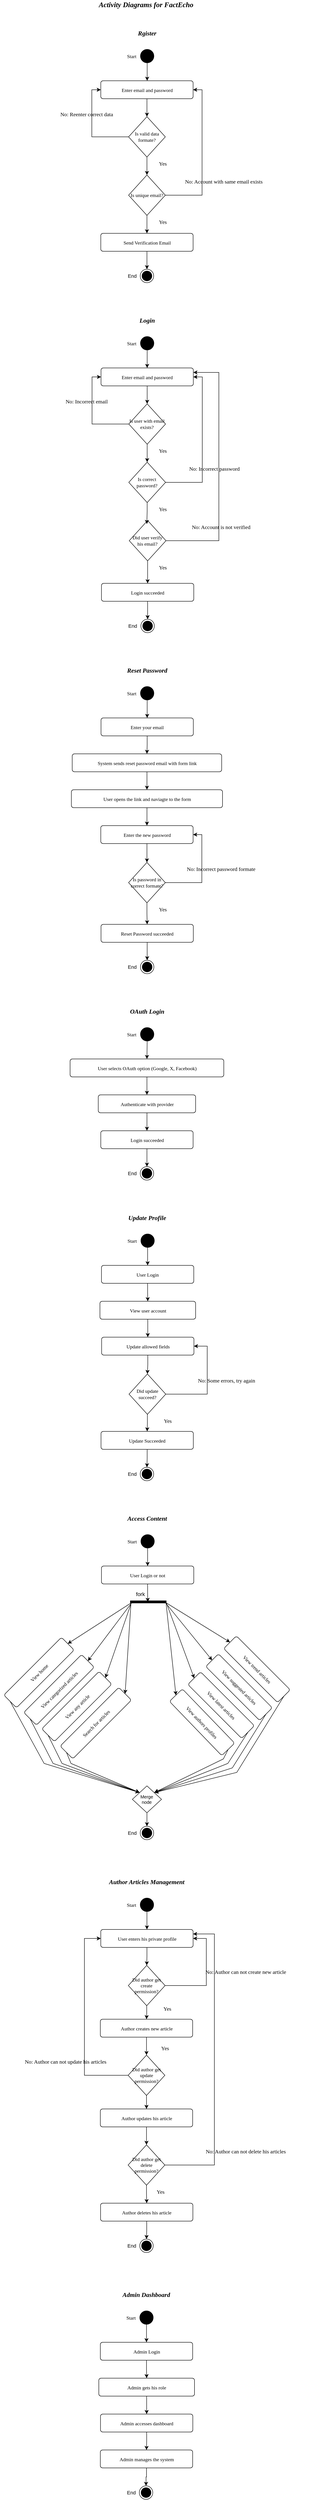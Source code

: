 <mxfile version="24.8.4" pages="2">
  <diagram id="dY45TQ-w7fdcfm2Qn3ZN" name="FactEcho_Activity_Diagram">
    <mxGraphModel dx="1332" dy="494" grid="1" gridSize="10" guides="1" tooltips="1" connect="1" arrows="1" fold="1" page="1" pageScale="1" pageWidth="1000" pageHeight="6000" background="#FFFFFF" math="0" shadow="0">
      <root>
        <mxCell id="0" />
        <mxCell id="1" parent="0" />
        <mxCell id="yKD-m02PQ9OZUbO48GMc-2" value="Activity Diagrams for FactEcho" style="rounded=1;whiteSpace=wrap;html=1;fontFamily=cascadia code;fontStyle=3;fontSize=16;fillColor=none;strokeColor=none;" parent="1" vertex="1">
          <mxGeometry x="321.91" y="50" width="320" height="20" as="geometry" />
        </mxCell>
        <mxCell id="vftlXwn7fZOC-WljvHDY-3" value="&lt;b&gt;&lt;i&gt;&lt;font style=&quot;font-size: 14px;&quot;&gt;Rgister&lt;/font&gt;&lt;/i&gt;&lt;/b&gt;" style="text;html=1;align=center;verticalAlign=middle;resizable=0;points=[];autosize=1;strokeColor=none;fillColor=none;fontFamily=cascadia code;" parent="1" vertex="1">
          <mxGeometry x="444.41" y="110" width="80" height="30" as="geometry" />
        </mxCell>
        <mxCell id="oGE1dhMXJEeGWEjSzxbE-1" value="Start" style="ellipse;fillColor=strokeColor;fontSize=11;labelPosition=left;verticalLabelPosition=middle;align=right;verticalAlign=middle;spacingRight=7;fontFamily=cascadia code;" parent="1" vertex="1">
          <mxGeometry x="469.41" y="160" width="30" height="30" as="geometry" />
        </mxCell>
        <mxCell id="WSK5grSNHho3p3sqbIpt-1" value="" style="endArrow=classic;html=1;rounded=0;labelPosition=right;verticalLabelPosition=middle;align=left;verticalAlign=middle;strokeWidth=1;fontSize=11;exitX=0.5;exitY=1;exitDx=0;exitDy=0;entryX=0.5;entryY=0;entryDx=0;entryDy=0;fontFamily=cascadia code;" parent="1" source="oGE1dhMXJEeGWEjSzxbE-1" edge="1">
          <mxGeometry width="50" height="50" relative="1" as="geometry">
            <mxPoint x="211.91" y="130" as="sourcePoint" />
            <mxPoint x="484.41" y="230" as="targetPoint" />
          </mxGeometry>
        </mxCell>
        <mxCell id="fZOloiM_izdQEGcw0FaE-2" style="edgeStyle=orthogonalEdgeStyle;rounded=0;orthogonalLoop=1;jettySize=auto;html=1;entryX=0.5;entryY=0;entryDx=0;entryDy=0;fontFamily=cascadia code;" parent="1" source="WSK5grSNHho3p3sqbIpt-3" target="fZOloiM_izdQEGcw0FaE-1" edge="1">
          <mxGeometry relative="1" as="geometry" />
        </mxCell>
        <mxCell id="WSK5grSNHho3p3sqbIpt-3" value="Enter email and password" style="html=1;align=center;verticalAlign=top;rounded=1;absoluteArcSize=1;arcSize=10;dashed=0;fontSize=11;spacingTop=8;fontFamily=cascadia code;" parent="1" vertex="1">
          <mxGeometry x="380.91" y="230" width="206" height="40" as="geometry" />
        </mxCell>
        <mxCell id="fZOloiM_izdQEGcw0FaE-5" style="edgeStyle=orthogonalEdgeStyle;rounded=0;orthogonalLoop=1;jettySize=auto;html=1;entryX=0.5;entryY=0;entryDx=0;entryDy=0;fontFamily=cascadia code;" parent="1" source="fZOloiM_izdQEGcw0FaE-1" target="fZOloiM_izdQEGcw0FaE-4" edge="1">
          <mxGeometry relative="1" as="geometry" />
        </mxCell>
        <mxCell id="fZOloiM_izdQEGcw0FaE-7" style="edgeStyle=orthogonalEdgeStyle;rounded=0;orthogonalLoop=1;jettySize=auto;html=1;entryX=0;entryY=0.5;entryDx=0;entryDy=0;" parent="1" source="fZOloiM_izdQEGcw0FaE-1" target="WSK5grSNHho3p3sqbIpt-3" edge="1">
          <mxGeometry relative="1" as="geometry">
            <Array as="points">
              <mxPoint x="360.91" y="355" />
              <mxPoint x="360.91" y="250" />
            </Array>
          </mxGeometry>
        </mxCell>
        <mxCell id="fZOloiM_izdQEGcw0FaE-1" value="Is valid data formate?" style="rhombus;whiteSpace=wrap;html=1;labelPosition=center;verticalLabelPosition=middle;align=center;verticalAlign=middle;fontSize=11;fontFamily=cascadia code;" parent="1" vertex="1">
          <mxGeometry x="442.91" y="310" width="82" height="90" as="geometry" />
        </mxCell>
        <mxCell id="fZOloiM_izdQEGcw0FaE-10" style="edgeStyle=orthogonalEdgeStyle;rounded=0;orthogonalLoop=1;jettySize=auto;html=1;entryX=0.5;entryY=0;entryDx=0;entryDy=0;" parent="1" source="fZOloiM_izdQEGcw0FaE-4" target="fZOloiM_izdQEGcw0FaE-9" edge="1">
          <mxGeometry relative="1" as="geometry" />
        </mxCell>
        <mxCell id="fZOloiM_izdQEGcw0FaE-11" style="edgeStyle=orthogonalEdgeStyle;rounded=0;orthogonalLoop=1;jettySize=auto;html=1;entryX=1;entryY=0.5;entryDx=0;entryDy=0;" parent="1" source="fZOloiM_izdQEGcw0FaE-4" target="WSK5grSNHho3p3sqbIpt-3" edge="1">
          <mxGeometry relative="1" as="geometry">
            <Array as="points">
              <mxPoint x="606.91" y="485" />
              <mxPoint x="606.91" y="250" />
            </Array>
          </mxGeometry>
        </mxCell>
        <mxCell id="fZOloiM_izdQEGcw0FaE-4" value="Is unique email?" style="rhombus;whiteSpace=wrap;html=1;labelPosition=center;verticalLabelPosition=middle;align=center;verticalAlign=middle;fontSize=11;fontFamily=cascadia code;" parent="1" vertex="1">
          <mxGeometry x="442.91" y="440" width="82" height="90" as="geometry" />
        </mxCell>
        <mxCell id="fZOloiM_izdQEGcw0FaE-6" value="Yes" style="text;html=1;align=center;verticalAlign=middle;resizable=0;points=[];autosize=1;strokeColor=none;fillColor=none;fontFamily=cascadia code;" parent="1" vertex="1">
          <mxGeometry x="498.91" y="400" width="40" height="30" as="geometry" />
        </mxCell>
        <mxCell id="fZOloiM_izdQEGcw0FaE-8" value="No: Reenter correct data" style="text;html=1;align=center;verticalAlign=middle;resizable=0;points=[];autosize=1;strokeColor=none;fillColor=none;fontFamily=cascadia code;" parent="1" vertex="1">
          <mxGeometry x="253.91" y="290" width="190" height="30" as="geometry" />
        </mxCell>
        <mxCell id="J9MaLXeX4LtqHDC7mqIu-2" style="edgeStyle=orthogonalEdgeStyle;rounded=0;orthogonalLoop=1;jettySize=auto;html=1;entryX=0.5;entryY=0;entryDx=0;entryDy=0;" parent="1" source="fZOloiM_izdQEGcw0FaE-9" target="J9MaLXeX4LtqHDC7mqIu-1" edge="1">
          <mxGeometry relative="1" as="geometry" />
        </mxCell>
        <mxCell id="fZOloiM_izdQEGcw0FaE-9" value="Send Verification Email" style="html=1;align=center;verticalAlign=top;rounded=1;absoluteArcSize=1;arcSize=10;dashed=0;fontSize=11;spacingTop=8;fontFamily=cascadia code;" parent="1" vertex="1">
          <mxGeometry x="380.91" y="570" width="206" height="40" as="geometry" />
        </mxCell>
        <mxCell id="fZOloiM_izdQEGcw0FaE-13" value="Yes" style="text;html=1;align=center;verticalAlign=middle;resizable=0;points=[];autosize=1;strokeColor=none;fillColor=none;fontFamily=cascadia code;" parent="1" vertex="1">
          <mxGeometry x="498.91" y="530" width="40" height="30" as="geometry" />
        </mxCell>
        <mxCell id="fZOloiM_izdQEGcw0FaE-14" value="No: Account with same email exists" style="text;html=1;align=center;verticalAlign=middle;resizable=0;points=[];autosize=1;strokeColor=none;fillColor=none;fontFamily=cascadia code;" parent="1" vertex="1">
          <mxGeometry x="524.91" y="440" width="260" height="30" as="geometry" />
        </mxCell>
        <mxCell id="J9MaLXeX4LtqHDC7mqIu-1" value="End" style="ellipse;html=1;shape=endState;fillColor=strokeColor;fontSize=11;labelPosition=left;verticalLabelPosition=middle;align=right;verticalAlign=middle;spacingRight=7;" parent="1" vertex="1">
          <mxGeometry x="468.91" y="650" width="30" height="30" as="geometry" />
        </mxCell>
        <mxCell id="J9MaLXeX4LtqHDC7mqIu-5" value="&lt;b&gt;&lt;i&gt;&lt;font style=&quot;font-size: 14px;&quot;&gt;Login&lt;/font&gt;&lt;/i&gt;&lt;/b&gt;" style="text;html=1;align=center;verticalAlign=middle;resizable=0;points=[];autosize=1;strokeColor=none;fillColor=none;fontFamily=cascadia code;" parent="1" vertex="1">
          <mxGeometry x="454.41" y="750" width="60" height="30" as="geometry" />
        </mxCell>
        <mxCell id="J9MaLXeX4LtqHDC7mqIu-6" value="Start" style="ellipse;fillColor=strokeColor;fontSize=11;labelPosition=left;verticalLabelPosition=middle;align=right;verticalAlign=middle;spacingRight=7;fontFamily=cascadia code;" parent="1" vertex="1">
          <mxGeometry x="469.41" y="800" width="30" height="30" as="geometry" />
        </mxCell>
        <mxCell id="J9MaLXeX4LtqHDC7mqIu-9" value="" style="endArrow=classic;html=1;rounded=0;labelPosition=right;verticalLabelPosition=middle;align=left;verticalAlign=middle;strokeWidth=1;fontSize=11;exitX=0.5;exitY=1;exitDx=0;exitDy=0;entryX=0.5;entryY=0;entryDx=0;entryDy=0;fontFamily=cascadia code;" parent="1" source="J9MaLXeX4LtqHDC7mqIu-6" target="J9MaLXeX4LtqHDC7mqIu-11" edge="1">
          <mxGeometry width="50" height="50" relative="1" as="geometry">
            <mxPoint x="211.91" y="770" as="sourcePoint" />
            <mxPoint x="484.41" y="870" as="targetPoint" />
          </mxGeometry>
        </mxCell>
        <mxCell id="J9MaLXeX4LtqHDC7mqIu-10" style="edgeStyle=orthogonalEdgeStyle;rounded=0;orthogonalLoop=1;jettySize=auto;html=1;entryX=0.5;entryY=0;entryDx=0;entryDy=0;fontFamily=cascadia code;" parent="1" source="J9MaLXeX4LtqHDC7mqIu-11" target="J9MaLXeX4LtqHDC7mqIu-14" edge="1">
          <mxGeometry relative="1" as="geometry" />
        </mxCell>
        <mxCell id="J9MaLXeX4LtqHDC7mqIu-11" value="Enter email and password" style="html=1;align=center;verticalAlign=top;rounded=1;absoluteArcSize=1;arcSize=10;dashed=0;fontSize=11;spacingTop=8;fontFamily=cascadia code;" parent="1" vertex="1">
          <mxGeometry x="381.41" y="870" width="206" height="40" as="geometry" />
        </mxCell>
        <mxCell id="J9MaLXeX4LtqHDC7mqIu-12" style="edgeStyle=orthogonalEdgeStyle;rounded=0;orthogonalLoop=1;jettySize=auto;html=1;entryX=0.5;entryY=0;entryDx=0;entryDy=0;fontFamily=cascadia code;" parent="1" source="J9MaLXeX4LtqHDC7mqIu-14" target="J9MaLXeX4LtqHDC7mqIu-17" edge="1">
          <mxGeometry relative="1" as="geometry" />
        </mxCell>
        <mxCell id="J9MaLXeX4LtqHDC7mqIu-13" style="edgeStyle=orthogonalEdgeStyle;rounded=0;orthogonalLoop=1;jettySize=auto;html=1;entryX=0;entryY=0.5;entryDx=0;entryDy=0;" parent="1" source="J9MaLXeX4LtqHDC7mqIu-14" target="J9MaLXeX4LtqHDC7mqIu-11" edge="1">
          <mxGeometry relative="1" as="geometry">
            <Array as="points">
              <mxPoint x="361.41" y="995" />
              <mxPoint x="361.41" y="890" />
            </Array>
          </mxGeometry>
        </mxCell>
        <mxCell id="J9MaLXeX4LtqHDC7mqIu-14" value="Is user with email exists?" style="rhombus;whiteSpace=wrap;html=1;labelPosition=center;verticalLabelPosition=middle;align=center;verticalAlign=middle;fontSize=11;fontFamily=cascadia code;" parent="1" vertex="1">
          <mxGeometry x="443.41" y="950" width="82" height="90" as="geometry" />
        </mxCell>
        <mxCell id="J9MaLXeX4LtqHDC7mqIu-16" style="edgeStyle=orthogonalEdgeStyle;rounded=0;orthogonalLoop=1;jettySize=auto;html=1;entryX=1;entryY=0.5;entryDx=0;entryDy=0;" parent="1" source="J9MaLXeX4LtqHDC7mqIu-17" target="J9MaLXeX4LtqHDC7mqIu-11" edge="1">
          <mxGeometry relative="1" as="geometry">
            <Array as="points">
              <mxPoint x="607.41" y="1125" />
              <mxPoint x="607.41" y="890" />
            </Array>
          </mxGeometry>
        </mxCell>
        <mxCell id="J9MaLXeX4LtqHDC7mqIu-17" value="Is correct password?" style="rhombus;whiteSpace=wrap;html=1;labelPosition=center;verticalLabelPosition=middle;align=center;verticalAlign=middle;fontSize=11;fontFamily=cascadia code;" parent="1" vertex="1">
          <mxGeometry x="443.41" y="1080" width="82" height="90" as="geometry" />
        </mxCell>
        <mxCell id="J9MaLXeX4LtqHDC7mqIu-18" value="Yes" style="text;html=1;align=center;verticalAlign=middle;resizable=0;points=[];autosize=1;strokeColor=none;fillColor=none;fontFamily=cascadia code;" parent="1" vertex="1">
          <mxGeometry x="499.41" y="1040" width="40" height="30" as="geometry" />
        </mxCell>
        <mxCell id="J9MaLXeX4LtqHDC7mqIu-19" value="No: Incorrect email" style="text;html=1;align=center;verticalAlign=middle;resizable=0;points=[];autosize=1;strokeColor=none;fillColor=none;fontFamily=cascadia code;" parent="1" vertex="1">
          <mxGeometry x="269.41" y="930" width="160" height="30" as="geometry" />
        </mxCell>
        <mxCell id="J9MaLXeX4LtqHDC7mqIu-20" style="edgeStyle=orthogonalEdgeStyle;rounded=0;orthogonalLoop=1;jettySize=auto;html=1;entryX=0.5;entryY=0;entryDx=0;entryDy=0;" parent="1" source="J9MaLXeX4LtqHDC7mqIu-21" target="J9MaLXeX4LtqHDC7mqIu-24" edge="1">
          <mxGeometry relative="1" as="geometry" />
        </mxCell>
        <mxCell id="J9MaLXeX4LtqHDC7mqIu-21" value="Login succeeded" style="html=1;align=center;verticalAlign=top;rounded=1;absoluteArcSize=1;arcSize=10;dashed=0;fontSize=11;spacingTop=8;fontFamily=cascadia code;" parent="1" vertex="1">
          <mxGeometry x="382.41" y="1350" width="206" height="40" as="geometry" />
        </mxCell>
        <mxCell id="J9MaLXeX4LtqHDC7mqIu-22" value="Yes" style="text;html=1;align=center;verticalAlign=middle;resizable=0;points=[];autosize=1;strokeColor=none;fillColor=none;fontFamily=cascadia code;" parent="1" vertex="1">
          <mxGeometry x="499.41" y="1170" width="40" height="30" as="geometry" />
        </mxCell>
        <mxCell id="J9MaLXeX4LtqHDC7mqIu-23" value="No: Incorrect password" style="text;html=1;align=center;verticalAlign=middle;resizable=0;points=[];autosize=1;strokeColor=none;fillColor=none;fontFamily=cascadia code;" parent="1" vertex="1">
          <mxGeometry x="544.41" y="1080" width="180" height="30" as="geometry" />
        </mxCell>
        <mxCell id="J9MaLXeX4LtqHDC7mqIu-24" value="End" style="ellipse;html=1;shape=endState;fillColor=strokeColor;fontSize=11;labelPosition=left;verticalLabelPosition=middle;align=right;verticalAlign=middle;spacingRight=7;" parent="1" vertex="1">
          <mxGeometry x="470.41" y="1430" width="30" height="30" as="geometry" />
        </mxCell>
        <mxCell id="J9MaLXeX4LtqHDC7mqIu-27" style="edgeStyle=orthogonalEdgeStyle;rounded=0;orthogonalLoop=1;jettySize=auto;html=1;entryX=0.5;entryY=0;entryDx=0;entryDy=0;" parent="1" source="J9MaLXeX4LtqHDC7mqIu-25" target="J9MaLXeX4LtqHDC7mqIu-21" edge="1">
          <mxGeometry relative="1" as="geometry" />
        </mxCell>
        <mxCell id="J9MaLXeX4LtqHDC7mqIu-30" style="edgeStyle=orthogonalEdgeStyle;rounded=0;orthogonalLoop=1;jettySize=auto;html=1;entryX=1;entryY=0.25;entryDx=0;entryDy=0;exitX=1;exitY=0.5;exitDx=0;exitDy=0;" parent="1" source="J9MaLXeX4LtqHDC7mqIu-25" target="J9MaLXeX4LtqHDC7mqIu-11" edge="1">
          <mxGeometry relative="1" as="geometry">
            <Array as="points">
              <mxPoint x="644.41" y="1255" />
              <mxPoint x="644.41" y="880" />
            </Array>
          </mxGeometry>
        </mxCell>
        <mxCell id="J9MaLXeX4LtqHDC7mqIu-25" value="Did user verify his email?" style="rhombus;whiteSpace=wrap;html=1;labelPosition=center;verticalLabelPosition=middle;align=center;verticalAlign=middle;fontSize=11;fontFamily=cascadia code;" parent="1" vertex="1">
          <mxGeometry x="444.41" y="1210" width="82" height="90" as="geometry" />
        </mxCell>
        <mxCell id="J9MaLXeX4LtqHDC7mqIu-26" style="edgeStyle=orthogonalEdgeStyle;rounded=0;orthogonalLoop=1;jettySize=auto;html=1;entryX=0.478;entryY=0.086;entryDx=0;entryDy=0;entryPerimeter=0;" parent="1" source="J9MaLXeX4LtqHDC7mqIu-17" target="J9MaLXeX4LtqHDC7mqIu-25" edge="1">
          <mxGeometry relative="1" as="geometry" />
        </mxCell>
        <mxCell id="J9MaLXeX4LtqHDC7mqIu-29" value="Yes" style="text;html=1;align=center;verticalAlign=middle;resizable=0;points=[];autosize=1;strokeColor=none;fillColor=none;fontFamily=cascadia code;" parent="1" vertex="1">
          <mxGeometry x="498.91" y="1300" width="40" height="30" as="geometry" />
        </mxCell>
        <mxCell id="J9MaLXeX4LtqHDC7mqIu-31" value="No: Account is not verified" style="text;html=1;align=center;verticalAlign=middle;resizable=0;points=[];autosize=1;strokeColor=none;fillColor=none;fontFamily=cascadia code;" parent="1" vertex="1">
          <mxGeometry x="544.41" y="1210" width="210" height="30" as="geometry" />
        </mxCell>
        <mxCell id="J9MaLXeX4LtqHDC7mqIu-32" value="&lt;b&gt;&lt;i&gt;&lt;font style=&quot;font-size: 14px;&quot;&gt;Reset Password&lt;/font&gt;&lt;/i&gt;&lt;/b&gt;" style="text;html=1;align=center;verticalAlign=middle;resizable=0;points=[];autosize=1;strokeColor=none;fillColor=none;fontFamily=cascadia code;" parent="1" vertex="1">
          <mxGeometry x="414.41" y="1530" width="140" height="30" as="geometry" />
        </mxCell>
        <mxCell id="J9MaLXeX4LtqHDC7mqIu-33" value="Start" style="ellipse;fillColor=strokeColor;fontSize=11;labelPosition=left;verticalLabelPosition=middle;align=right;verticalAlign=middle;spacingRight=7;fontFamily=cascadia code;" parent="1" vertex="1">
          <mxGeometry x="469.41" y="1580" width="30" height="30" as="geometry" />
        </mxCell>
        <mxCell id="J9MaLXeX4LtqHDC7mqIu-34" value="" style="endArrow=classic;html=1;rounded=0;labelPosition=right;verticalLabelPosition=middle;align=left;verticalAlign=middle;strokeWidth=1;fontSize=11;exitX=0.5;exitY=1;exitDx=0;exitDy=0;entryX=0.5;entryY=0;entryDx=0;entryDy=0;fontFamily=cascadia code;" parent="1" source="J9MaLXeX4LtqHDC7mqIu-33" target="J9MaLXeX4LtqHDC7mqIu-36" edge="1">
          <mxGeometry width="50" height="50" relative="1" as="geometry">
            <mxPoint x="211.91" y="1550" as="sourcePoint" />
            <mxPoint x="484.41" y="1650" as="targetPoint" />
          </mxGeometry>
        </mxCell>
        <mxCell id="J9MaLXeX4LtqHDC7mqIu-35" style="edgeStyle=orthogonalEdgeStyle;rounded=0;orthogonalLoop=1;jettySize=auto;html=1;entryX=0.5;entryY=0;entryDx=0;entryDy=0;fontFamily=cascadia code;" parent="1" source="J9MaLXeX4LtqHDC7mqIu-36" target="J9MaLXeX4LtqHDC7mqIu-55" edge="1">
          <mxGeometry relative="1" as="geometry">
            <mxPoint x="484.41" y="1730" as="targetPoint" />
          </mxGeometry>
        </mxCell>
        <mxCell id="J9MaLXeX4LtqHDC7mqIu-36" value="Enter your email" style="html=1;align=center;verticalAlign=top;rounded=1;absoluteArcSize=1;arcSize=10;dashed=0;fontSize=11;spacingTop=8;fontFamily=cascadia code;" parent="1" vertex="1">
          <mxGeometry x="381.41" y="1650" width="206" height="40" as="geometry" />
        </mxCell>
        <mxCell id="J9MaLXeX4LtqHDC7mqIu-37" style="edgeStyle=orthogonalEdgeStyle;rounded=0;orthogonalLoop=1;jettySize=auto;html=1;entryX=0.5;entryY=0;entryDx=0;entryDy=0;fontFamily=cascadia code;" parent="1" edge="1">
          <mxGeometry relative="1" as="geometry">
            <mxPoint x="400" y="1870" as="sourcePoint" />
          </mxGeometry>
        </mxCell>
        <mxCell id="J9MaLXeX4LtqHDC7mqIu-44" style="edgeStyle=orthogonalEdgeStyle;rounded=0;orthogonalLoop=1;jettySize=auto;html=1;entryX=0.5;entryY=0;entryDx=0;entryDy=0;" parent="1" source="J9MaLXeX4LtqHDC7mqIu-45" target="J9MaLXeX4LtqHDC7mqIu-48" edge="1">
          <mxGeometry relative="1" as="geometry" />
        </mxCell>
        <mxCell id="J9MaLXeX4LtqHDC7mqIu-45" value="Reset Password succeeded" style="html=1;align=center;verticalAlign=top;rounded=1;absoluteArcSize=1;arcSize=10;dashed=0;fontSize=11;spacingTop=8;fontFamily=cascadia code;" parent="1" vertex="1">
          <mxGeometry x="381.41" y="2110" width="206" height="40" as="geometry" />
        </mxCell>
        <mxCell id="J9MaLXeX4LtqHDC7mqIu-48" value="End" style="ellipse;html=1;shape=endState;fillColor=strokeColor;fontSize=11;labelPosition=left;verticalLabelPosition=middle;align=right;verticalAlign=middle;spacingRight=7;" parent="1" vertex="1">
          <mxGeometry x="469.41" y="2190" width="30" height="30" as="geometry" />
        </mxCell>
        <mxCell id="J9MaLXeX4LtqHDC7mqIu-52" style="edgeStyle=orthogonalEdgeStyle;rounded=0;orthogonalLoop=1;jettySize=auto;html=1;entryX=0.478;entryY=0.086;entryDx=0;entryDy=0;entryPerimeter=0;" parent="1" edge="1">
          <mxGeometry relative="1" as="geometry">
            <mxPoint x="400" y="2000" as="sourcePoint" />
          </mxGeometry>
        </mxCell>
        <mxCell id="J9MaLXeX4LtqHDC7mqIu-58" style="edgeStyle=orthogonalEdgeStyle;rounded=0;orthogonalLoop=1;jettySize=auto;html=1;entryX=0.5;entryY=0;entryDx=0;entryDy=0;" parent="1" source="J9MaLXeX4LtqHDC7mqIu-55" target="J9MaLXeX4LtqHDC7mqIu-57" edge="1">
          <mxGeometry relative="1" as="geometry" />
        </mxCell>
        <mxCell id="J9MaLXeX4LtqHDC7mqIu-55" value="System sends reset password email with form link" style="html=1;align=center;verticalAlign=top;rounded=1;absoluteArcSize=1;arcSize=10;dashed=0;fontSize=11;spacingTop=8;fontFamily=cascadia code;" parent="1" vertex="1">
          <mxGeometry x="317.16" y="1730" width="333.5" height="40" as="geometry" />
        </mxCell>
        <mxCell id="J9MaLXeX4LtqHDC7mqIu-60" style="edgeStyle=orthogonalEdgeStyle;rounded=0;orthogonalLoop=1;jettySize=auto;html=1;entryX=0.5;entryY=0;entryDx=0;entryDy=0;" parent="1" source="J9MaLXeX4LtqHDC7mqIu-57" target="J9MaLXeX4LtqHDC7mqIu-59" edge="1">
          <mxGeometry relative="1" as="geometry" />
        </mxCell>
        <mxCell id="J9MaLXeX4LtqHDC7mqIu-57" value="User opens the link and naviagte to the form" style="html=1;align=center;verticalAlign=top;rounded=1;absoluteArcSize=1;arcSize=10;dashed=0;fontSize=11;spacingTop=8;fontFamily=cascadia code;" parent="1" vertex="1">
          <mxGeometry x="315.28" y="1810" width="337.25" height="40" as="geometry" />
        </mxCell>
        <mxCell id="J9MaLXeX4LtqHDC7mqIu-68" style="edgeStyle=orthogonalEdgeStyle;rounded=0;orthogonalLoop=1;jettySize=auto;html=1;entryX=0.5;entryY=0;entryDx=0;entryDy=0;" parent="1" source="J9MaLXeX4LtqHDC7mqIu-59" target="J9MaLXeX4LtqHDC7mqIu-64" edge="1">
          <mxGeometry relative="1" as="geometry" />
        </mxCell>
        <mxCell id="J9MaLXeX4LtqHDC7mqIu-59" value="Enter the new password" style="html=1;align=center;verticalAlign=top;rounded=1;absoluteArcSize=1;arcSize=10;dashed=0;fontSize=11;spacingTop=8;fontFamily=cascadia code;" parent="1" vertex="1">
          <mxGeometry x="380.9" y="1890" width="206" height="40" as="geometry" />
        </mxCell>
        <mxCell id="J9MaLXeX4LtqHDC7mqIu-63" style="edgeStyle=orthogonalEdgeStyle;rounded=0;orthogonalLoop=1;jettySize=auto;html=1;entryX=1;entryY=0.5;entryDx=0;entryDy=0;" parent="1" source="J9MaLXeX4LtqHDC7mqIu-64" target="J9MaLXeX4LtqHDC7mqIu-59" edge="1">
          <mxGeometry relative="1" as="geometry">
            <Array as="points">
              <mxPoint x="606.41" y="2017" />
              <mxPoint x="606.41" y="1910" />
            </Array>
            <mxPoint x="586.91" y="1782" as="targetPoint" />
          </mxGeometry>
        </mxCell>
        <mxCell id="J9MaLXeX4LtqHDC7mqIu-64" value="Is password in correct formate?" style="rhombus;whiteSpace=wrap;html=1;labelPosition=center;verticalLabelPosition=middle;align=center;verticalAlign=middle;fontSize=11;fontFamily=cascadia code;" parent="1" vertex="1">
          <mxGeometry x="442.91" y="1972" width="82" height="90" as="geometry" />
        </mxCell>
        <mxCell id="J9MaLXeX4LtqHDC7mqIu-65" value="Yes" style="text;html=1;align=center;verticalAlign=middle;resizable=0;points=[];autosize=1;strokeColor=none;fillColor=none;fontFamily=cascadia code;" parent="1" vertex="1">
          <mxGeometry x="498.91" y="2062" width="40" height="30" as="geometry" />
        </mxCell>
        <mxCell id="J9MaLXeX4LtqHDC7mqIu-66" value="No: Incorrect password formate" style="text;html=1;align=center;verticalAlign=middle;resizable=0;points=[];autosize=1;strokeColor=none;fillColor=none;fontFamily=cascadia code;" parent="1" vertex="1">
          <mxGeometry x="534.41" y="1972" width="230" height="30" as="geometry" />
        </mxCell>
        <mxCell id="J9MaLXeX4LtqHDC7mqIu-67" style="edgeStyle=orthogonalEdgeStyle;rounded=0;orthogonalLoop=1;jettySize=auto;html=1;entryX=0.5;entryY=0;entryDx=0;entryDy=0;" parent="1" source="J9MaLXeX4LtqHDC7mqIu-64" target="J9MaLXeX4LtqHDC7mqIu-45" edge="1">
          <mxGeometry relative="1" as="geometry">
            <mxPoint x="482.91" y="2110" as="targetPoint" />
          </mxGeometry>
        </mxCell>
        <mxCell id="J9MaLXeX4LtqHDC7mqIu-69" value="&lt;b&gt;&lt;i&gt;&lt;font style=&quot;font-size: 14px;&quot;&gt;OAuth Login&lt;/font&gt;&lt;/i&gt;&lt;/b&gt;" style="text;html=1;align=center;verticalAlign=middle;resizable=0;points=[];autosize=1;strokeColor=none;fillColor=none;fontFamily=cascadia code;" parent="1" vertex="1">
          <mxGeometry x="429.41" y="2290" width="110" height="30" as="geometry" />
        </mxCell>
        <mxCell id="J9MaLXeX4LtqHDC7mqIu-70" value="Start" style="ellipse;fillColor=strokeColor;fontSize=11;labelPosition=left;verticalLabelPosition=middle;align=right;verticalAlign=middle;spacingRight=7;fontFamily=cascadia code;" parent="1" vertex="1">
          <mxGeometry x="469.41" y="2340" width="30" height="30" as="geometry" />
        </mxCell>
        <mxCell id="J9MaLXeX4LtqHDC7mqIu-71" value="" style="endArrow=classic;html=1;rounded=0;labelPosition=right;verticalLabelPosition=middle;align=left;verticalAlign=middle;strokeWidth=1;fontSize=11;exitX=0.5;exitY=1;exitDx=0;exitDy=0;entryX=0.5;entryY=0;entryDx=0;entryDy=0;fontFamily=cascadia code;" parent="1" source="J9MaLXeX4LtqHDC7mqIu-70" target="J9MaLXeX4LtqHDC7mqIu-73" edge="1">
          <mxGeometry width="50" height="50" relative="1" as="geometry">
            <mxPoint x="211.91" y="2310" as="sourcePoint" />
            <mxPoint x="484.41" y="2410" as="targetPoint" />
          </mxGeometry>
        </mxCell>
        <mxCell id="J9MaLXeX4LtqHDC7mqIu-72" style="edgeStyle=orthogonalEdgeStyle;rounded=0;orthogonalLoop=1;jettySize=auto;html=1;entryX=0.5;entryY=0;entryDx=0;entryDy=0;fontFamily=cascadia code;" parent="1" source="J9MaLXeX4LtqHDC7mqIu-73" target="J9MaLXeX4LtqHDC7mqIu-78" edge="1">
          <mxGeometry relative="1" as="geometry">
            <mxPoint x="484.41" y="2490" as="targetPoint" />
          </mxGeometry>
        </mxCell>
        <mxCell id="J9MaLXeX4LtqHDC7mqIu-73" value="User selects OAuth option (Google, X, Facebook)" style="html=1;align=center;verticalAlign=top;rounded=1;absoluteArcSize=1;arcSize=10;dashed=0;fontSize=11;spacingTop=8;fontFamily=cascadia code;" parent="1" vertex="1">
          <mxGeometry x="312.4" y="2410" width="343" height="40" as="geometry" />
        </mxCell>
        <mxCell id="J9MaLXeX4LtqHDC7mqIu-74" style="edgeStyle=orthogonalEdgeStyle;rounded=0;orthogonalLoop=1;jettySize=auto;html=1;entryX=0.5;entryY=0;entryDx=0;entryDy=0;" parent="1" source="J9MaLXeX4LtqHDC7mqIu-75" target="J9MaLXeX4LtqHDC7mqIu-76" edge="1">
          <mxGeometry relative="1" as="geometry" />
        </mxCell>
        <mxCell id="J9MaLXeX4LtqHDC7mqIu-75" value="Login succeeded" style="html=1;align=center;verticalAlign=top;rounded=1;absoluteArcSize=1;arcSize=10;dashed=0;fontSize=11;spacingTop=8;fontFamily=cascadia code;" parent="1" vertex="1">
          <mxGeometry x="380.9" y="2570" width="206" height="40" as="geometry" />
        </mxCell>
        <mxCell id="J9MaLXeX4LtqHDC7mqIu-76" value="End" style="ellipse;html=1;shape=endState;fillColor=strokeColor;fontSize=11;labelPosition=left;verticalLabelPosition=middle;align=right;verticalAlign=middle;spacingRight=7;" parent="1" vertex="1">
          <mxGeometry x="468.9" y="2650" width="30" height="30" as="geometry" />
        </mxCell>
        <mxCell id="J9MaLXeX4LtqHDC7mqIu-77" style="edgeStyle=orthogonalEdgeStyle;rounded=0;orthogonalLoop=1;jettySize=auto;html=1;entryX=0.5;entryY=0;entryDx=0;entryDy=0;" parent="1" source="J9MaLXeX4LtqHDC7mqIu-78" target="J9MaLXeX4LtqHDC7mqIu-75" edge="1">
          <mxGeometry relative="1" as="geometry">
            <mxPoint x="483.905" y="2570" as="targetPoint" />
          </mxGeometry>
        </mxCell>
        <mxCell id="J9MaLXeX4LtqHDC7mqIu-78" value="Authenticate with provider" style="html=1;align=center;verticalAlign=top;rounded=1;absoluteArcSize=1;arcSize=10;dashed=0;fontSize=11;spacingTop=8;fontFamily=cascadia code;" parent="1" vertex="1">
          <mxGeometry x="375.27" y="2490" width="217.25" height="40" as="geometry" />
        </mxCell>
        <mxCell id="J9MaLXeX4LtqHDC7mqIu-88" value="&lt;b&gt;&lt;i&gt;&lt;font style=&quot;font-size: 14px;&quot;&gt;Update Profile&lt;/font&gt;&lt;/i&gt;&lt;/b&gt;" style="text;html=1;align=center;verticalAlign=middle;resizable=0;points=[];autosize=1;strokeColor=none;fillColor=none;fontFamily=cascadia code;" parent="1" vertex="1">
          <mxGeometry x="414.41" y="2750" width="140" height="30" as="geometry" />
        </mxCell>
        <mxCell id="J9MaLXeX4LtqHDC7mqIu-89" value="Start" style="ellipse;fillColor=strokeColor;fontSize=11;labelPosition=left;verticalLabelPosition=middle;align=right;verticalAlign=middle;spacingRight=7;fontFamily=cascadia code;" parent="1" vertex="1">
          <mxGeometry x="470.41" y="2800" width="30" height="30" as="geometry" />
        </mxCell>
        <mxCell id="J9MaLXeX4LtqHDC7mqIu-90" value="" style="endArrow=classic;html=1;rounded=0;labelPosition=right;verticalLabelPosition=middle;align=left;verticalAlign=middle;strokeWidth=1;fontSize=11;exitX=0.5;exitY=1;exitDx=0;exitDy=0;entryX=0.5;entryY=0;entryDx=0;entryDy=0;fontFamily=cascadia code;" parent="1" source="J9MaLXeX4LtqHDC7mqIu-89" target="J9MaLXeX4LtqHDC7mqIu-98" edge="1">
          <mxGeometry width="50" height="50" relative="1" as="geometry">
            <mxPoint x="211.91" y="2770" as="sourcePoint" />
            <mxPoint x="408.405" y="2870" as="targetPoint" />
          </mxGeometry>
        </mxCell>
        <mxCell id="J9MaLXeX4LtqHDC7mqIu-93" style="edgeStyle=orthogonalEdgeStyle;rounded=0;orthogonalLoop=1;jettySize=auto;html=1;entryX=0.5;entryY=0;entryDx=0;entryDy=0;" parent="1" source="J9MaLXeX4LtqHDC7mqIu-94" target="J9MaLXeX4LtqHDC7mqIu-102" edge="1">
          <mxGeometry relative="1" as="geometry">
            <mxPoint x="485.76" y="3110" as="targetPoint" />
          </mxGeometry>
        </mxCell>
        <mxCell id="J9MaLXeX4LtqHDC7mqIu-94" value="Update allowed fields" style="html=1;align=center;verticalAlign=top;rounded=1;absoluteArcSize=1;arcSize=10;dashed=0;fontSize=11;spacingTop=8;fontFamily=cascadia code;" parent="1" vertex="1">
          <mxGeometry x="382.76" y="3030" width="206" height="40" as="geometry" />
        </mxCell>
        <mxCell id="J9MaLXeX4LtqHDC7mqIu-96" style="edgeStyle=orthogonalEdgeStyle;rounded=0;orthogonalLoop=1;jettySize=auto;html=1;entryX=0.5;entryY=0;entryDx=0;entryDy=0;" parent="1" source="J9MaLXeX4LtqHDC7mqIu-97" target="J9MaLXeX4LtqHDC7mqIu-94" edge="1">
          <mxGeometry relative="1" as="geometry">
            <mxPoint x="483.905" y="3030" as="targetPoint" />
          </mxGeometry>
        </mxCell>
        <mxCell id="J9MaLXeX4LtqHDC7mqIu-97" value="View user account" style="html=1;align=center;verticalAlign=top;rounded=1;absoluteArcSize=1;arcSize=10;dashed=0;fontSize=11;spacingTop=8;fontFamily=cascadia code;" parent="1" vertex="1">
          <mxGeometry x="379.01" y="2950" width="213.51" height="40" as="geometry" />
        </mxCell>
        <mxCell id="J9MaLXeX4LtqHDC7mqIu-99" style="edgeStyle=orthogonalEdgeStyle;rounded=0;orthogonalLoop=1;jettySize=auto;html=1;entryX=0.5;entryY=0;entryDx=0;entryDy=0;" parent="1" source="J9MaLXeX4LtqHDC7mqIu-98" target="J9MaLXeX4LtqHDC7mqIu-97" edge="1">
          <mxGeometry relative="1" as="geometry" />
        </mxCell>
        <mxCell id="J9MaLXeX4LtqHDC7mqIu-98" value="User Login" style="html=1;align=center;verticalAlign=top;rounded=1;absoluteArcSize=1;arcSize=10;dashed=0;fontSize=11;spacingTop=8;fontFamily=cascadia code;" parent="1" vertex="1">
          <mxGeometry x="382.41" y="2870" width="206" height="40" as="geometry" />
        </mxCell>
        <mxCell id="J9MaLXeX4LtqHDC7mqIu-101" style="edgeStyle=orthogonalEdgeStyle;rounded=0;orthogonalLoop=1;jettySize=auto;html=1;entryX=1;entryY=0.5;entryDx=0;entryDy=0;" parent="1" source="J9MaLXeX4LtqHDC7mqIu-102" target="J9MaLXeX4LtqHDC7mqIu-94" edge="1">
          <mxGeometry relative="1" as="geometry">
            <Array as="points">
              <mxPoint x="618.41" y="3157" />
              <mxPoint x="618.41" y="3050" />
            </Array>
            <mxPoint x="597.91" y="3050" as="targetPoint" />
          </mxGeometry>
        </mxCell>
        <mxCell id="J9MaLXeX4LtqHDC7mqIu-108" style="edgeStyle=orthogonalEdgeStyle;rounded=0;orthogonalLoop=1;jettySize=auto;html=1;entryX=0.5;entryY=0;entryDx=0;entryDy=0;" parent="1" source="J9MaLXeX4LtqHDC7mqIu-102" target="J9MaLXeX4LtqHDC7mqIu-107" edge="1">
          <mxGeometry relative="1" as="geometry" />
        </mxCell>
        <mxCell id="J9MaLXeX4LtqHDC7mqIu-102" value="Did update succeed?" style="rhombus;whiteSpace=wrap;html=1;labelPosition=center;verticalLabelPosition=middle;align=center;verticalAlign=middle;fontSize=11;fontFamily=cascadia code;" parent="1" vertex="1">
          <mxGeometry x="443.91" y="3112" width="82" height="90" as="geometry" />
        </mxCell>
        <mxCell id="J9MaLXeX4LtqHDC7mqIu-103" value="Yes" style="text;html=1;align=center;verticalAlign=middle;resizable=0;points=[];autosize=1;strokeColor=none;fillColor=none;fontFamily=cascadia code;" parent="1" vertex="1">
          <mxGeometry x="510.41" y="3202" width="40" height="30" as="geometry" />
        </mxCell>
        <mxCell id="J9MaLXeX4LtqHDC7mqIu-104" value="No: Some errors, try again" style="text;html=1;align=center;verticalAlign=middle;resizable=0;points=[];autosize=1;strokeColor=none;fillColor=none;fontFamily=cascadia code;" parent="1" vertex="1">
          <mxGeometry x="555.91" y="3112" width="210" height="30" as="geometry" />
        </mxCell>
        <mxCell id="J9MaLXeX4LtqHDC7mqIu-110" style="edgeStyle=orthogonalEdgeStyle;rounded=0;orthogonalLoop=1;jettySize=auto;html=1;entryX=0.5;entryY=0;entryDx=0;entryDy=0;" parent="1" source="J9MaLXeX4LtqHDC7mqIu-107" target="J9MaLXeX4LtqHDC7mqIu-109" edge="1">
          <mxGeometry relative="1" as="geometry" />
        </mxCell>
        <mxCell id="J9MaLXeX4LtqHDC7mqIu-107" value="Update Succeeded" style="html=1;align=center;verticalAlign=top;rounded=1;absoluteArcSize=1;arcSize=10;dashed=0;fontSize=11;spacingTop=8;fontFamily=cascadia code;" parent="1" vertex="1">
          <mxGeometry x="381.41" y="3240" width="206" height="40" as="geometry" />
        </mxCell>
        <mxCell id="J9MaLXeX4LtqHDC7mqIu-109" value="End" style="ellipse;html=1;shape=endState;fillColor=strokeColor;fontSize=11;labelPosition=left;verticalLabelPosition=middle;align=right;verticalAlign=middle;spacingRight=7;" parent="1" vertex="1">
          <mxGeometry x="468.9" y="3320" width="30" height="30" as="geometry" />
        </mxCell>
        <mxCell id="J9MaLXeX4LtqHDC7mqIu-111" value="&lt;b&gt;&lt;i&gt;&lt;font style=&quot;font-size: 14px;&quot;&gt;Access Content&lt;/font&gt;&lt;/i&gt;&lt;/b&gt;" style="text;html=1;align=center;verticalAlign=middle;resizable=0;points=[];autosize=1;strokeColor=none;fillColor=none;fontFamily=cascadia code;" parent="1" vertex="1">
          <mxGeometry x="414.41" y="3420" width="140" height="30" as="geometry" />
        </mxCell>
        <mxCell id="J9MaLXeX4LtqHDC7mqIu-112" value="Start" style="ellipse;fillColor=strokeColor;fontSize=11;labelPosition=left;verticalLabelPosition=middle;align=right;verticalAlign=middle;spacingRight=7;fontFamily=cascadia code;" parent="1" vertex="1">
          <mxGeometry x="470.41" y="3470" width="30" height="30" as="geometry" />
        </mxCell>
        <mxCell id="J9MaLXeX4LtqHDC7mqIu-113" value="" style="endArrow=classic;html=1;rounded=0;labelPosition=right;verticalLabelPosition=middle;align=left;verticalAlign=middle;strokeWidth=1;fontSize=11;exitX=0.5;exitY=1;exitDx=0;exitDy=0;entryX=0.5;entryY=0;entryDx=0;entryDy=0;fontFamily=cascadia code;" parent="1" source="J9MaLXeX4LtqHDC7mqIu-112" target="J9MaLXeX4LtqHDC7mqIu-119" edge="1">
          <mxGeometry width="50" height="50" relative="1" as="geometry">
            <mxPoint x="211.91" y="3440" as="sourcePoint" />
            <mxPoint x="408.405" y="3540" as="targetPoint" />
          </mxGeometry>
        </mxCell>
        <mxCell id="J9MaLXeX4LtqHDC7mqIu-118" style="edgeStyle=orthogonalEdgeStyle;rounded=0;orthogonalLoop=1;jettySize=auto;html=1;entryX=0.5;entryY=0;entryDx=0;entryDy=0;" parent="1" source="J9MaLXeX4LtqHDC7mqIu-119" edge="1">
          <mxGeometry relative="1" as="geometry">
            <mxPoint x="485.765" y="3620" as="targetPoint" />
          </mxGeometry>
        </mxCell>
        <mxCell id="J9MaLXeX4LtqHDC7mqIu-119" value="User Login or not" style="html=1;align=center;verticalAlign=top;rounded=1;absoluteArcSize=1;arcSize=10;dashed=0;fontSize=11;spacingTop=8;fontFamily=cascadia code;" parent="1" vertex="1">
          <mxGeometry x="382.41" y="3540" width="206" height="40" as="geometry" />
        </mxCell>
        <mxCell id="J9MaLXeX4LtqHDC7mqIu-120" style="edgeStyle=orthogonalEdgeStyle;rounded=0;orthogonalLoop=1;jettySize=auto;html=1;entryX=1;entryY=0.5;entryDx=0;entryDy=0;" parent="1" edge="1">
          <mxGeometry relative="1" as="geometry">
            <Array as="points">
              <mxPoint x="534" y="3877" />
              <mxPoint x="534" y="3770" />
            </Array>
            <mxPoint x="504.35" y="3770" as="targetPoint" />
          </mxGeometry>
        </mxCell>
        <mxCell id="J9MaLXeX4LtqHDC7mqIu-121" style="edgeStyle=orthogonalEdgeStyle;rounded=0;orthogonalLoop=1;jettySize=auto;html=1;entryX=0.5;entryY=0;entryDx=0;entryDy=0;" parent="1" edge="1">
          <mxGeometry relative="1" as="geometry">
            <mxPoint x="400.476" y="3921.974" as="sourcePoint" />
          </mxGeometry>
        </mxCell>
        <mxCell id="J9MaLXeX4LtqHDC7mqIu-127" value="End" style="ellipse;html=1;shape=endState;fillColor=strokeColor;fontSize=11;labelPosition=left;verticalLabelPosition=middle;align=right;verticalAlign=middle;spacingRight=7;" parent="1" vertex="1">
          <mxGeometry x="468.9" y="4120" width="30" height="30" as="geometry" />
        </mxCell>
        <mxCell id="x7N7k3bh8DqF7GsRJSQ9-5" value="" style="html=1;points=[];perimeter=orthogonalPerimeter;fillColor=strokeColor;labelPosition=left;verticalLabelPosition=middle;align=right;verticalAlign=middle;spacingTop=-18;spacingRight=8;fontSize=11;direction=west;rotation=90;" parent="1" vertex="1">
          <mxGeometry x="484.41" y="3580" width="5" height="80" as="geometry" />
        </mxCell>
        <mxCell id="x7N7k3bh8DqF7GsRJSQ9-7" value="" style="endArrow=classic;html=1;rounded=0;fontSize=11;entryX=0;entryY=0.5;entryDx=0;entryDy=0;exitX=0.005;exitY=1.006;exitDx=0;exitDy=0;exitPerimeter=0;" parent="1" source="x7N7k3bh8DqF7GsRJSQ9-5" target="x7N7k3bh8DqF7GsRJSQ9-17" edge="1">
          <mxGeometry width="50" height="50" relative="1" as="geometry">
            <mxPoint x="517.41" y="3650" as="sourcePoint" />
            <mxPoint x="524.41" y="3670" as="targetPoint" />
          </mxGeometry>
        </mxCell>
        <mxCell id="x7N7k3bh8DqF7GsRJSQ9-9" value="fork" style="text;html=1;align=center;verticalAlign=middle;resizable=0;points=[];autosize=1;strokeColor=none;fillColor=none;" parent="1" vertex="1">
          <mxGeometry x="449.41" y="3588" width="40" height="30" as="geometry" />
        </mxCell>
        <mxCell id="x7N7k3bh8DqF7GsRJSQ9-10" value="View home" style="html=1;align=center;verticalAlign=top;rounded=1;absoluteArcSize=1;arcSize=10;dashed=0;fontSize=11;spacingTop=8;fontFamily=cascadia code;rotation=-45;" parent="1" vertex="1">
          <mxGeometry x="152" y="3757.44" width="181.95" height="40" as="geometry" />
        </mxCell>
        <mxCell id="x7N7k3bh8DqF7GsRJSQ9-11" value="View categorized articles" style="html=1;align=center;verticalAlign=top;rounded=1;absoluteArcSize=1;arcSize=10;dashed=0;fontSize=11;spacingTop=8;fontFamily=cascadia code;rotation=-45;" parent="1" vertex="1">
          <mxGeometry x="196.41" y="3796" width="182.49" height="40" as="geometry" />
        </mxCell>
        <mxCell id="x7N7k3bh8DqF7GsRJSQ9-12" value="View any article" style="html=1;align=center;verticalAlign=top;rounded=1;absoluteArcSize=1;arcSize=10;dashed=0;fontSize=11;spacingTop=8;fontFamily=cascadia code;rotation=-45;" parent="1" vertex="1">
          <mxGeometry x="236.79" y="3833.12" width="181" height="40" as="geometry" />
        </mxCell>
        <mxCell id="x7N7k3bh8DqF7GsRJSQ9-15" value="Search for articles" style="html=1;align=center;verticalAlign=top;rounded=1;absoluteArcSize=1;arcSize=10;dashed=0;fontSize=11;spacingTop=8;fontFamily=cascadia code;rotation=-45;" parent="1" vertex="1">
          <mxGeometry x="277.27" y="3870.14" width="185" height="40" as="geometry" />
        </mxCell>
        <mxCell id="x7N7k3bh8DqF7GsRJSQ9-16" value="View suggested articles" style="html=1;align=center;verticalAlign=top;rounded=1;absoluteArcSize=1;arcSize=10;dashed=0;fontSize=11;spacingTop=8;fontFamily=cascadia code;rotation=45;" parent="1" vertex="1">
          <mxGeometry x="604.41" y="3790" width="170" height="40" as="geometry" />
        </mxCell>
        <mxCell id="x7N7k3bh8DqF7GsRJSQ9-17" value="View trend articles" style="html=1;align=center;verticalAlign=top;rounded=1;absoluteArcSize=1;arcSize=10;dashed=0;fontSize=11;spacingTop=8;fontFamily=cascadia code;rotation=45;" parent="1" vertex="1">
          <mxGeometry x="644.41" y="3750" width="170" height="40" as="geometry" />
        </mxCell>
        <mxCell id="x7N7k3bh8DqF7GsRJSQ9-18" value="View latest articles" style="html=1;align=center;verticalAlign=top;rounded=1;absoluteArcSize=1;arcSize=10;dashed=0;fontSize=11;spacingTop=8;fontFamily=cascadia code;rotation=45;" parent="1" vertex="1">
          <mxGeometry x="564.41" y="3830" width="170" height="40" as="geometry" />
        </mxCell>
        <mxCell id="x7N7k3bh8DqF7GsRJSQ9-19" value="View authors profiles" style="html=1;align=center;verticalAlign=top;rounded=1;absoluteArcSize=1;arcSize=10;dashed=0;fontSize=11;spacingTop=8;fontFamily=cascadia code;rotation=46;" parent="1" vertex="1">
          <mxGeometry x="522.9" y="3868.27" width="168" height="40" as="geometry" />
        </mxCell>
        <mxCell id="x7N7k3bh8DqF7GsRJSQ9-20" value="" style="endArrow=classic;html=1;rounded=0;fontSize=11;entryX=0;entryY=0.5;entryDx=0;entryDy=0;exitX=0.767;exitY=0.946;exitDx=0;exitDy=0;exitPerimeter=0;" parent="1" source="x7N7k3bh8DqF7GsRJSQ9-5" target="x7N7k3bh8DqF7GsRJSQ9-16" edge="1">
          <mxGeometry width="50" height="50" relative="1" as="geometry">
            <mxPoint x="537.41" y="3632" as="sourcePoint" />
            <mxPoint x="679.41" y="3720" as="targetPoint" />
          </mxGeometry>
        </mxCell>
        <mxCell id="x7N7k3bh8DqF7GsRJSQ9-21" value="" style="endArrow=classic;html=1;rounded=0;fontSize=11;entryX=0;entryY=0.5;entryDx=0;entryDy=0;exitX=0.005;exitY=1.006;exitDx=0;exitDy=0;exitPerimeter=0;" parent="1" source="x7N7k3bh8DqF7GsRJSQ9-5" target="x7N7k3bh8DqF7GsRJSQ9-18" edge="1">
          <mxGeometry width="50" height="50" relative="1" as="geometry">
            <mxPoint x="532.41" y="3629" as="sourcePoint" />
            <mxPoint x="639.41" y="3760" as="targetPoint" />
          </mxGeometry>
        </mxCell>
        <mxCell id="x7N7k3bh8DqF7GsRJSQ9-22" value="" style="endArrow=classic;html=1;rounded=0;fontSize=11;entryX=0;entryY=0.5;entryDx=0;entryDy=0;exitX=0.195;exitY=0.994;exitDx=0;exitDy=0;exitPerimeter=0;" parent="1" source="x7N7k3bh8DqF7GsRJSQ9-5" target="x7N7k3bh8DqF7GsRJSQ9-19" edge="1">
          <mxGeometry width="50" height="50" relative="1" as="geometry">
            <mxPoint x="537.41" y="3632" as="sourcePoint" />
            <mxPoint x="599.41" y="3800" as="targetPoint" />
          </mxGeometry>
        </mxCell>
        <mxCell id="x7N7k3bh8DqF7GsRJSQ9-23" value="" style="endArrow=classic;html=1;rounded=0;fontSize=11;entryX=1;entryY=0.5;entryDx=0;entryDy=0;exitX=0.195;exitY=0.018;exitDx=0;exitDy=0;exitPerimeter=0;" parent="1" source="x7N7k3bh8DqF7GsRJSQ9-5" target="x7N7k3bh8DqF7GsRJSQ9-15" edge="1">
          <mxGeometry width="50" height="50" relative="1" as="geometry">
            <mxPoint x="536.41" y="3632" as="sourcePoint" />
            <mxPoint x="558.41" y="3838" as="targetPoint" />
          </mxGeometry>
        </mxCell>
        <mxCell id="x7N7k3bh8DqF7GsRJSQ9-24" value="" style="endArrow=classic;html=1;rounded=0;fontSize=11;entryX=1;entryY=0.5;entryDx=0;entryDy=0;exitX=0.195;exitY=0.029;exitDx=0;exitDy=0;exitPerimeter=0;" parent="1" source="x7N7k3bh8DqF7GsRJSQ9-5" target="x7N7k3bh8DqF7GsRJSQ9-12" edge="1">
          <mxGeometry width="50" height="50" relative="1" as="geometry">
            <mxPoint x="460.41" y="3634" as="sourcePoint" />
            <mxPoint x="403.41" y="3809" as="targetPoint" />
          </mxGeometry>
        </mxCell>
        <mxCell id="x7N7k3bh8DqF7GsRJSQ9-25" value="" style="endArrow=classic;html=1;rounded=0;fontSize=11;entryX=1;entryY=0.5;entryDx=0;entryDy=0;exitX=0.195;exitY=0.041;exitDx=0;exitDy=0;exitPerimeter=0;" parent="1" source="x7N7k3bh8DqF7GsRJSQ9-5" target="x7N7k3bh8DqF7GsRJSQ9-11" edge="1">
          <mxGeometry width="50" height="50" relative="1" as="geometry">
            <mxPoint x="459.41" y="3632" as="sourcePoint" />
            <mxPoint x="359.41" y="3773" as="targetPoint" />
          </mxGeometry>
        </mxCell>
        <mxCell id="x7N7k3bh8DqF7GsRJSQ9-26" value="" style="endArrow=classic;html=1;rounded=0;fontSize=11;entryX=1;entryY=0.5;entryDx=0;entryDy=0;exitX=0.005;exitY=0.018;exitDx=0;exitDy=0;exitPerimeter=0;" parent="1" source="x7N7k3bh8DqF7GsRJSQ9-5" target="x7N7k3bh8DqF7GsRJSQ9-10" edge="1">
          <mxGeometry width="50" height="50" relative="1" as="geometry">
            <mxPoint x="458.41" y="3632" as="sourcePoint" />
            <mxPoint x="403.41" y="3809" as="targetPoint" />
          </mxGeometry>
        </mxCell>
        <mxCell id="UVTV0My2tQ-naMaKPOZv-12" style="edgeStyle=orthogonalEdgeStyle;rounded=0;orthogonalLoop=1;jettySize=auto;html=1;entryX=0.5;entryY=0;entryDx=0;entryDy=0;" parent="1" source="UVTV0My2tQ-naMaKPOZv-1" target="J9MaLXeX4LtqHDC7mqIu-127" edge="1">
          <mxGeometry relative="1" as="geometry" />
        </mxCell>
        <mxCell id="UVTV0My2tQ-naMaKPOZv-1" value="&lt;div style=&quot;font-size: 10px;&quot;&gt;Merge &lt;br style=&quot;font-size: 10px;&quot;&gt;&lt;/div&gt;&lt;div style=&quot;font-size: 10px;&quot;&gt;node&lt;/div&gt;" style="rhombus;whiteSpace=wrap;html=1;labelPosition=center;verticalLabelPosition=middle;align=center;verticalAlign=middle;fontSize=10;" parent="1" vertex="1">
          <mxGeometry x="451.41" y="4030" width="65" height="60" as="geometry" />
        </mxCell>
        <mxCell id="UVTV0My2tQ-naMaKPOZv-4" value="" style="endArrow=classic;html=1;rounded=0;fontSize=11;entryX=1;entryY=0;entryDx=0;entryDy=0;exitX=1;exitY=0.5;exitDx=0;exitDy=0;" parent="1" source="x7N7k3bh8DqF7GsRJSQ9-19" target="UVTV0My2tQ-naMaKPOZv-1" edge="1">
          <mxGeometry width="50" height="50" relative="1" as="geometry">
            <mxPoint x="536.41" y="3632" as="sourcePoint" />
            <mxPoint x="558.41" y="3838" as="targetPoint" />
            <Array as="points">
              <mxPoint x="654.41" y="3970" />
            </Array>
          </mxGeometry>
        </mxCell>
        <mxCell id="UVTV0My2tQ-naMaKPOZv-5" value="" style="endArrow=classic;html=1;rounded=0;fontSize=11;entryX=1;entryY=0;entryDx=0;entryDy=0;exitX=1;exitY=0.5;exitDx=0;exitDy=0;" parent="1" source="x7N7k3bh8DqF7GsRJSQ9-18" target="UVTV0My2tQ-naMaKPOZv-1" edge="1">
          <mxGeometry width="50" height="50" relative="1" as="geometry">
            <mxPoint x="675.41" y="3959" as="sourcePoint" />
            <mxPoint x="510.41" y="4055" as="targetPoint" />
            <Array as="points">
              <mxPoint x="664.41" y="3980" />
            </Array>
          </mxGeometry>
        </mxCell>
        <mxCell id="UVTV0My2tQ-naMaKPOZv-6" value="" style="endArrow=classic;html=1;rounded=0;fontSize=11;entryX=1;entryY=0;entryDx=0;entryDy=0;exitX=1;exitY=0.5;exitDx=0;exitDy=0;" parent="1" source="x7N7k3bh8DqF7GsRJSQ9-16" target="UVTV0My2tQ-naMaKPOZv-1" edge="1">
          <mxGeometry width="50" height="50" relative="1" as="geometry">
            <mxPoint x="719.41" y="3920" as="sourcePoint" />
            <mxPoint x="510.41" y="4055" as="targetPoint" />
            <Array as="points">
              <mxPoint x="674.41" y="3990" />
            </Array>
          </mxGeometry>
        </mxCell>
        <mxCell id="UVTV0My2tQ-naMaKPOZv-7" value="" style="endArrow=classic;html=1;rounded=0;fontSize=11;entryX=1;entryY=0;entryDx=0;entryDy=0;exitX=1;exitY=0.5;exitDx=0;exitDy=0;" parent="1" source="x7N7k3bh8DqF7GsRJSQ9-17" target="UVTV0My2tQ-naMaKPOZv-1" edge="1">
          <mxGeometry width="50" height="50" relative="1" as="geometry">
            <mxPoint x="759.41" y="3880" as="sourcePoint" />
            <mxPoint x="510.41" y="4055" as="targetPoint" />
            <Array as="points">
              <mxPoint x="684.41" y="4000" />
            </Array>
          </mxGeometry>
        </mxCell>
        <mxCell id="UVTV0My2tQ-naMaKPOZv-8" value="" style="endArrow=classic;html=1;rounded=0;fontSize=11;entryX=0;entryY=0;entryDx=0;entryDy=0;exitX=0;exitY=0.5;exitDx=0;exitDy=0;" parent="1" source="x7N7k3bh8DqF7GsRJSQ9-15" target="UVTV0My2tQ-naMaKPOZv-1" edge="1">
          <mxGeometry width="50" height="50" relative="1" as="geometry">
            <mxPoint x="536.41" y="3632" as="sourcePoint" />
            <mxPoint x="558.41" y="3838" as="targetPoint" />
            <Array as="points">
              <mxPoint x="314.41" y="3980" />
            </Array>
          </mxGeometry>
        </mxCell>
        <mxCell id="UVTV0My2tQ-naMaKPOZv-9" value="" style="endArrow=classic;html=1;rounded=0;fontSize=11;entryX=0;entryY=0;entryDx=0;entryDy=0;exitX=0;exitY=0.5;exitDx=0;exitDy=0;" parent="1" source="x7N7k3bh8DqF7GsRJSQ9-12" target="UVTV0My2tQ-naMaKPOZv-1" edge="1">
          <mxGeometry width="50" height="50" relative="1" as="geometry">
            <mxPoint x="314.41" y="3966" as="sourcePoint" />
            <mxPoint x="477.41" y="4055" as="targetPoint" />
            <Array as="points">
              <mxPoint x="294.41" y="3980" />
            </Array>
          </mxGeometry>
        </mxCell>
        <mxCell id="UVTV0My2tQ-naMaKPOZv-10" value="" style="endArrow=classic;html=1;rounded=0;fontSize=11;entryX=0;entryY=0;entryDx=0;entryDy=0;exitX=0;exitY=0.5;exitDx=0;exitDy=0;" parent="1" source="x7N7k3bh8DqF7GsRJSQ9-11" target="UVTV0My2tQ-naMaKPOZv-1" edge="1">
          <mxGeometry width="50" height="50" relative="1" as="geometry">
            <mxPoint x="273.41" y="3927" as="sourcePoint" />
            <mxPoint x="477.41" y="4055" as="targetPoint" />
            <Array as="points">
              <mxPoint x="274.41" y="3980" />
            </Array>
          </mxGeometry>
        </mxCell>
        <mxCell id="UVTV0My2tQ-naMaKPOZv-11" value="" style="endArrow=classic;html=1;rounded=0;fontSize=11;entryX=0;entryY=0;entryDx=0;entryDy=0;exitX=0;exitY=0.5;exitDx=0;exitDy=0;" parent="1" source="x7N7k3bh8DqF7GsRJSQ9-10" target="UVTV0My2tQ-naMaKPOZv-1" edge="1">
          <mxGeometry width="50" height="50" relative="1" as="geometry">
            <mxPoint x="233.41" y="3891" as="sourcePoint" />
            <mxPoint x="477.41" y="4055" as="targetPoint" />
            <Array as="points">
              <mxPoint x="254.41" y="3980" />
            </Array>
          </mxGeometry>
        </mxCell>
        <mxCell id="UVTV0My2tQ-naMaKPOZv-13" value="&lt;b&gt;&lt;i&gt;&lt;font style=&quot;font-size: 14px;&quot;&gt;Author Articles Management&lt;/font&gt;&lt;/i&gt;&lt;/b&gt;" style="text;html=1;align=center;verticalAlign=middle;resizable=0;points=[];autosize=1;strokeColor=none;fillColor=none;fontFamily=cascadia code;" parent="1" vertex="1">
          <mxGeometry x="362.9" y="4230" width="240" height="30" as="geometry" />
        </mxCell>
        <mxCell id="UVTV0My2tQ-naMaKPOZv-14" value="Start" style="ellipse;fillColor=strokeColor;fontSize=11;labelPosition=left;verticalLabelPosition=middle;align=right;verticalAlign=middle;spacingRight=7;fontFamily=cascadia code;" parent="1" vertex="1">
          <mxGeometry x="468.9" y="4280" width="30" height="30" as="geometry" />
        </mxCell>
        <mxCell id="UVTV0My2tQ-naMaKPOZv-15" value="" style="endArrow=classic;html=1;rounded=0;labelPosition=right;verticalLabelPosition=middle;align=left;verticalAlign=middle;strokeWidth=1;fontSize=11;exitX=0.5;exitY=1;exitDx=0;exitDy=0;entryX=0.5;entryY=0;entryDx=0;entryDy=0;fontFamily=cascadia code;" parent="1" source="UVTV0My2tQ-naMaKPOZv-14" target="UVTV0My2tQ-naMaKPOZv-16" edge="1">
          <mxGeometry width="50" height="50" relative="1" as="geometry">
            <mxPoint x="210.4" y="4250" as="sourcePoint" />
            <mxPoint x="406.895" y="4350" as="targetPoint" />
          </mxGeometry>
        </mxCell>
        <mxCell id="UVTV0My2tQ-naMaKPOZv-23" style="edgeStyle=orthogonalEdgeStyle;rounded=0;orthogonalLoop=1;jettySize=auto;html=1;entryX=0.5;entryY=0;entryDx=0;entryDy=0;" parent="1" source="UVTV0My2tQ-naMaKPOZv-16" target="UVTV0My2tQ-naMaKPOZv-20" edge="1">
          <mxGeometry relative="1" as="geometry" />
        </mxCell>
        <mxCell id="UVTV0My2tQ-naMaKPOZv-16" value="User enters his private profile" style="html=1;align=center;verticalAlign=top;rounded=1;absoluteArcSize=1;arcSize=10;dashed=0;fontSize=11;spacingTop=8;fontFamily=cascadia code;" parent="1" vertex="1">
          <mxGeometry x="380.9" y="4350" width="206" height="40" as="geometry" />
        </mxCell>
        <mxCell id="UVTV0My2tQ-naMaKPOZv-18" style="edgeStyle=orthogonalEdgeStyle;rounded=0;orthogonalLoop=1;jettySize=auto;html=1;entryX=1;entryY=0.5;entryDx=0;entryDy=0;exitX=1;exitY=0.5;exitDx=0;exitDy=0;" parent="1" source="UVTV0My2tQ-naMaKPOZv-20" target="UVTV0My2tQ-naMaKPOZv-16" edge="1">
          <mxGeometry relative="1" as="geometry">
            <Array as="points">
              <mxPoint x="616.41" y="4475" />
              <mxPoint x="616.41" y="4370" />
            </Array>
            <mxPoint x="586.91" y="4360" as="targetPoint" />
          </mxGeometry>
        </mxCell>
        <mxCell id="UVTV0My2tQ-naMaKPOZv-19" style="edgeStyle=orthogonalEdgeStyle;rounded=0;orthogonalLoop=1;jettySize=auto;html=1;entryX=0.5;entryY=0;entryDx=0;entryDy=0;" parent="1" source="UVTV0My2tQ-naMaKPOZv-20" target="UVTV0My2tQ-naMaKPOZv-24" edge="1">
          <mxGeometry relative="1" as="geometry">
            <mxPoint x="482.91" y="4550" as="targetPoint" />
          </mxGeometry>
        </mxCell>
        <mxCell id="UVTV0My2tQ-naMaKPOZv-20" value="Did author get create permission?" style="rhombus;whiteSpace=wrap;html=1;labelPosition=center;verticalLabelPosition=middle;align=center;verticalAlign=middle;fontSize=11;fontFamily=cascadia code;" parent="1" vertex="1">
          <mxGeometry x="442.41" y="4430" width="82" height="90" as="geometry" />
        </mxCell>
        <mxCell id="UVTV0My2tQ-naMaKPOZv-21" value="Yes" style="text;html=1;align=center;verticalAlign=middle;resizable=0;points=[];autosize=1;strokeColor=none;fillColor=none;fontFamily=cascadia code;" parent="1" vertex="1">
          <mxGeometry x="508.91" y="4512" width="40" height="30" as="geometry" />
        </mxCell>
        <mxCell id="UVTV0My2tQ-naMaKPOZv-22" value="No: Author can not create new article" style="text;html=1;align=center;verticalAlign=middle;resizable=0;points=[];autosize=1;strokeColor=none;fillColor=none;fontFamily=cascadia code;" parent="1" vertex="1">
          <mxGeometry x="564.41" y="4430" width="280" height="30" as="geometry" />
        </mxCell>
        <mxCell id="UVTV0My2tQ-naMaKPOZv-26" style="edgeStyle=orthogonalEdgeStyle;rounded=0;orthogonalLoop=1;jettySize=auto;html=1;entryX=0.5;entryY=0;entryDx=0;entryDy=0;" parent="1" source="UVTV0My2tQ-naMaKPOZv-24" target="UVTV0My2tQ-naMaKPOZv-25" edge="1">
          <mxGeometry relative="1" as="geometry" />
        </mxCell>
        <mxCell id="UVTV0My2tQ-naMaKPOZv-24" value="Author creates new article" style="html=1;align=center;verticalAlign=top;rounded=1;absoluteArcSize=1;arcSize=10;dashed=0;fontSize=11;spacingTop=8;fontFamily=cascadia code;" parent="1" vertex="1">
          <mxGeometry x="379.9" y="4550" width="206" height="40" as="geometry" />
        </mxCell>
        <mxCell id="UVTV0My2tQ-naMaKPOZv-27" style="edgeStyle=orthogonalEdgeStyle;rounded=0;orthogonalLoop=1;jettySize=auto;html=1;entryX=0;entryY=0.5;entryDx=0;entryDy=0;" parent="1" source="UVTV0My2tQ-naMaKPOZv-25" target="UVTV0My2tQ-naMaKPOZv-16" edge="1">
          <mxGeometry relative="1" as="geometry">
            <Array as="points">
              <mxPoint x="344.41" y="4675" />
              <mxPoint x="344.41" y="4370" />
            </Array>
          </mxGeometry>
        </mxCell>
        <mxCell id="UVTV0My2tQ-naMaKPOZv-32" style="edgeStyle=orthogonalEdgeStyle;rounded=0;orthogonalLoop=1;jettySize=auto;html=1;entryX=0.5;entryY=0;entryDx=0;entryDy=0;" parent="1" source="UVTV0My2tQ-naMaKPOZv-25" target="UVTV0My2tQ-naMaKPOZv-30" edge="1">
          <mxGeometry relative="1" as="geometry" />
        </mxCell>
        <mxCell id="UVTV0My2tQ-naMaKPOZv-25" value="Did author get update permission?" style="rhombus;whiteSpace=wrap;html=1;labelPosition=center;verticalLabelPosition=middle;align=center;verticalAlign=middle;fontSize=11;fontFamily=cascadia code;" parent="1" vertex="1">
          <mxGeometry x="441.9" y="4630" width="82" height="90" as="geometry" />
        </mxCell>
        <mxCell id="UVTV0My2tQ-naMaKPOZv-28" value="No: Author can not update his articles" style="text;html=1;align=center;verticalAlign=middle;resizable=0;points=[];autosize=1;strokeColor=none;fillColor=none;fontFamily=cascadia code;" parent="1" vertex="1">
          <mxGeometry x="156.9" y="4630" width="290" height="30" as="geometry" />
        </mxCell>
        <mxCell id="UVTV0My2tQ-naMaKPOZv-29" value="Yes" style="text;html=1;align=center;verticalAlign=middle;resizable=0;points=[];autosize=1;strokeColor=none;fillColor=none;fontFamily=cascadia code;" parent="1" vertex="1">
          <mxGeometry x="504.41" y="4600" width="40" height="30" as="geometry" />
        </mxCell>
        <mxCell id="UVTV0My2tQ-naMaKPOZv-37" style="edgeStyle=orthogonalEdgeStyle;rounded=0;orthogonalLoop=1;jettySize=auto;html=1;entryX=0.5;entryY=0;entryDx=0;entryDy=0;" parent="1" source="UVTV0My2tQ-naMaKPOZv-30" target="UVTV0My2tQ-naMaKPOZv-34" edge="1">
          <mxGeometry relative="1" as="geometry" />
        </mxCell>
        <mxCell id="UVTV0My2tQ-naMaKPOZv-30" value="Author updates his article" style="html=1;align=center;verticalAlign=top;rounded=1;absoluteArcSize=1;arcSize=10;dashed=0;fontSize=11;spacingTop=8;fontFamily=cascadia code;" parent="1" vertex="1">
          <mxGeometry x="379.9" y="4750" width="206" height="40" as="geometry" />
        </mxCell>
        <mxCell id="UVTV0My2tQ-naMaKPOZv-33" style="edgeStyle=orthogonalEdgeStyle;rounded=0;orthogonalLoop=1;jettySize=auto;html=1;entryX=1;entryY=0.25;entryDx=0;entryDy=0;exitX=1;exitY=0.5;exitDx=0;exitDy=0;" parent="1" source="UVTV0My2tQ-naMaKPOZv-34" target="UVTV0My2tQ-naMaKPOZv-16" edge="1">
          <mxGeometry relative="1" as="geometry">
            <Array as="points">
              <mxPoint x="634.41" y="4875" />
              <mxPoint x="634.41" y="4360" />
            </Array>
            <mxPoint x="585.9" y="4770" as="targetPoint" />
          </mxGeometry>
        </mxCell>
        <mxCell id="UVTV0My2tQ-naMaKPOZv-39" style="edgeStyle=orthogonalEdgeStyle;rounded=0;orthogonalLoop=1;jettySize=auto;html=1;entryX=0.5;entryY=0;entryDx=0;entryDy=0;" parent="1" source="UVTV0My2tQ-naMaKPOZv-34" target="UVTV0My2tQ-naMaKPOZv-38" edge="1">
          <mxGeometry relative="1" as="geometry" />
        </mxCell>
        <mxCell id="UVTV0My2tQ-naMaKPOZv-34" value="Did author get delete permission?" style="rhombus;whiteSpace=wrap;html=1;labelPosition=center;verticalLabelPosition=middle;align=center;verticalAlign=middle;fontSize=11;fontFamily=cascadia code;" parent="1" vertex="1">
          <mxGeometry x="441.9" y="4830" width="82" height="90" as="geometry" />
        </mxCell>
        <mxCell id="UVTV0My2tQ-naMaKPOZv-35" value="Yes" style="text;html=1;align=center;verticalAlign=middle;resizable=0;points=[];autosize=1;strokeColor=none;fillColor=none;fontFamily=cascadia code;" parent="1" vertex="1">
          <mxGeometry x="494.41" y="4920" width="40" height="30" as="geometry" />
        </mxCell>
        <mxCell id="UVTV0My2tQ-naMaKPOZv-36" value="No: Author can not delete his articles" style="text;html=1;align=center;verticalAlign=middle;resizable=0;points=[];autosize=1;strokeColor=none;fillColor=none;fontFamily=cascadia code;" parent="1" vertex="1">
          <mxGeometry x="558.9" y="4830" width="290" height="30" as="geometry" />
        </mxCell>
        <mxCell id="UVTV0My2tQ-naMaKPOZv-41" style="edgeStyle=orthogonalEdgeStyle;rounded=0;orthogonalLoop=1;jettySize=auto;html=1;entryX=0.5;entryY=0;entryDx=0;entryDy=0;" parent="1" source="UVTV0My2tQ-naMaKPOZv-38" target="UVTV0My2tQ-naMaKPOZv-40" edge="1">
          <mxGeometry relative="1" as="geometry" />
        </mxCell>
        <mxCell id="UVTV0My2tQ-naMaKPOZv-38" value="Author deletes his article" style="html=1;align=center;verticalAlign=top;rounded=1;absoluteArcSize=1;arcSize=10;dashed=0;fontSize=11;spacingTop=8;fontFamily=cascadia code;" parent="1" vertex="1">
          <mxGeometry x="380.41" y="4960" width="206" height="40" as="geometry" />
        </mxCell>
        <mxCell id="UVTV0My2tQ-naMaKPOZv-40" value="End" style="ellipse;html=1;shape=endState;fillColor=strokeColor;fontSize=11;labelPosition=left;verticalLabelPosition=middle;align=right;verticalAlign=middle;spacingRight=7;" parent="1" vertex="1">
          <mxGeometry x="467.9" y="5040" width="30" height="30" as="geometry" />
        </mxCell>
        <mxCell id="UVTV0My2tQ-naMaKPOZv-59" value="&lt;b&gt;&lt;i&gt;&lt;font style=&quot;font-size: 14px;&quot;&gt;Admin Dashboard&lt;/font&gt;&lt;/i&gt;&lt;/b&gt;" style="text;html=1;align=center;verticalAlign=middle;resizable=0;points=[];autosize=1;strokeColor=none;fillColor=none;fontFamily=cascadia code;" parent="1" vertex="1">
          <mxGeometry x="406.91" y="5150" width="150" height="30" as="geometry" />
        </mxCell>
        <mxCell id="UVTV0My2tQ-naMaKPOZv-60" value="Start" style="ellipse;fillColor=strokeColor;fontSize=11;labelPosition=left;verticalLabelPosition=middle;align=right;verticalAlign=middle;spacingRight=7;fontFamily=cascadia code;" parent="1" vertex="1">
          <mxGeometry x="467.91" y="5200" width="30" height="30" as="geometry" />
        </mxCell>
        <mxCell id="UVTV0My2tQ-naMaKPOZv-61" value="" style="endArrow=classic;html=1;rounded=0;labelPosition=right;verticalLabelPosition=middle;align=left;verticalAlign=middle;strokeWidth=1;fontSize=11;exitX=0.5;exitY=1;exitDx=0;exitDy=0;entryX=0.5;entryY=0;entryDx=0;entryDy=0;fontFamily=cascadia code;" parent="1" source="UVTV0My2tQ-naMaKPOZv-60" target="UVTV0My2tQ-naMaKPOZv-67" edge="1">
          <mxGeometry width="50" height="50" relative="1" as="geometry">
            <mxPoint x="209.41" y="5170" as="sourcePoint" />
            <mxPoint x="405.905" y="5270" as="targetPoint" />
          </mxGeometry>
        </mxCell>
        <mxCell id="UVTV0My2tQ-naMaKPOZv-77" style="edgeStyle=orthogonalEdgeStyle;rounded=0;orthogonalLoop=1;jettySize=auto;html=1;entryX=0.5;entryY=0;entryDx=0;entryDy=0;" parent="1" source="UVTV0My2tQ-naMaKPOZv-63" target="UVTV0My2tQ-naMaKPOZv-76" edge="1">
          <mxGeometry relative="1" as="geometry" />
        </mxCell>
        <mxCell id="UVTV0My2tQ-naMaKPOZv-63" value="Admin accesses dashboard" style="html=1;align=center;verticalAlign=top;rounded=1;absoluteArcSize=1;arcSize=10;dashed=0;fontSize=11;spacingTop=8;fontFamily=cascadia code;" parent="1" vertex="1">
          <mxGeometry x="380.26" y="5430" width="206" height="40" as="geometry" />
        </mxCell>
        <mxCell id="UVTV0My2tQ-naMaKPOZv-64" style="edgeStyle=orthogonalEdgeStyle;rounded=0;orthogonalLoop=1;jettySize=auto;html=1;entryX=0.5;entryY=0;entryDx=0;entryDy=0;" parent="1" source="UVTV0My2tQ-naMaKPOZv-65" target="UVTV0My2tQ-naMaKPOZv-63" edge="1">
          <mxGeometry relative="1" as="geometry">
            <mxPoint x="481.405" y="5430" as="targetPoint" />
          </mxGeometry>
        </mxCell>
        <mxCell id="UVTV0My2tQ-naMaKPOZv-65" value="Admin gets his role" style="html=1;align=center;verticalAlign=top;rounded=1;absoluteArcSize=1;arcSize=10;dashed=0;fontSize=11;spacingTop=8;fontFamily=cascadia code;" parent="1" vertex="1">
          <mxGeometry x="376.51" y="5350" width="213.51" height="40" as="geometry" />
        </mxCell>
        <mxCell id="UVTV0My2tQ-naMaKPOZv-66" style="edgeStyle=orthogonalEdgeStyle;rounded=0;orthogonalLoop=1;jettySize=auto;html=1;entryX=0.5;entryY=0;entryDx=0;entryDy=0;" parent="1" source="UVTV0My2tQ-naMaKPOZv-67" target="UVTV0My2tQ-naMaKPOZv-65" edge="1">
          <mxGeometry relative="1" as="geometry" />
        </mxCell>
        <mxCell id="UVTV0My2tQ-naMaKPOZv-67" value="Admin Login" style="html=1;align=center;verticalAlign=top;rounded=1;absoluteArcSize=1;arcSize=10;dashed=0;fontSize=11;spacingTop=8;fontFamily=cascadia code;" parent="1" vertex="1">
          <mxGeometry x="379.91" y="5270" width="206" height="40" as="geometry" />
        </mxCell>
        <mxCell id="UVTV0My2tQ-naMaKPOZv-73" style="edgeStyle=orthogonalEdgeStyle;rounded=0;orthogonalLoop=1;jettySize=auto;html=1;entryX=0.5;entryY=0;entryDx=0;entryDy=0;exitX=0.5;exitY=1;exitDx=0;exitDy=0;" parent="1" source="UVTV0My2tQ-naMaKPOZv-76" target="UVTV0My2tQ-naMaKPOZv-75" edge="1">
          <mxGeometry relative="1" as="geometry">
            <mxPoint x="481.934" y="5680" as="sourcePoint" />
          </mxGeometry>
        </mxCell>
        <mxCell id="UVTV0My2tQ-naMaKPOZv-75" value="End" style="ellipse;html=1;shape=endState;fillColor=strokeColor;fontSize=11;labelPosition=left;verticalLabelPosition=middle;align=right;verticalAlign=middle;spacingRight=7;" parent="1" vertex="1">
          <mxGeometry x="466.91" y="5590" width="30" height="30" as="geometry" />
        </mxCell>
        <mxCell id="UVTV0My2tQ-naMaKPOZv-76" value="Admin manages the system" style="html=1;align=center;verticalAlign=top;rounded=1;absoluteArcSize=1;arcSize=10;dashed=0;fontSize=11;spacingTop=8;fontFamily=cascadia code;" parent="1" vertex="1">
          <mxGeometry x="379.9" y="5510" width="206" height="40" as="geometry" />
        </mxCell>
      </root>
    </mxGraphModel>
  </diagram>
  <diagram id="KGbCpBdcf_usR9CPnqUh" name="Activity diagram shapes">
    <mxGraphModel dx="880" dy="460" grid="1" gridSize="10" guides="1" tooltips="1" connect="1" arrows="1" fold="1" page="1" pageScale="1" pageWidth="1169" pageHeight="827" math="0" shadow="0">
      <root>
        <mxCell id="0" />
        <mxCell id="1" parent="0" />
        <mxCell id="k5bAv-KiF9-cGLeYmeqg-1" value="Action" style="html=1;align=center;verticalAlign=top;rounded=1;absoluteArcSize=1;arcSize=10;dashed=0;fontSize=11;spacingTop=8;" parent="1" vertex="1">
          <mxGeometry x="127.5" y="80" width="105" height="40" as="geometry" />
        </mxCell>
        <mxCell id="k5bAv-KiF9-cGLeYmeqg-3" value="&lt;div style=&quot;font-size: 11px;&quot;&gt;Join or &lt;br style=&quot;font-size: 11px;&quot;&gt;synchronise&lt;/div&gt;" style="html=1;points=[];perimeter=orthogonalPerimeter;fillColor=strokeColor;labelPosition=right;verticalLabelPosition=middle;align=left;verticalAlign=middle;spacingRight=0;spacingLeft=6;spacingTop=-35;fontSize=11;" parent="1" vertex="1">
          <mxGeometry x="447.5" y="160" width="5" height="80" as="geometry" />
        </mxCell>
        <mxCell id="k5bAv-KiF9-cGLeYmeqg-5" value="" style="endArrow=classic;html=1;rounded=0;fontSize=11;" parent="1" target="k5bAv-KiF9-cGLeYmeqg-3" edge="1">
          <mxGeometry width="50" height="50" relative="1" as="geometry">
            <mxPoint x="417.5" y="180" as="sourcePoint" />
            <mxPoint x="757.5" y="280" as="targetPoint" />
          </mxGeometry>
        </mxCell>
        <mxCell id="k5bAv-KiF9-cGLeYmeqg-6" value="" style="endArrow=classic;html=1;rounded=0;fontSize=11;" parent="1" target="k5bAv-KiF9-cGLeYmeqg-3" edge="1">
          <mxGeometry width="50" height="50" relative="1" as="geometry">
            <mxPoint x="417.5" y="220" as="sourcePoint" />
            <mxPoint x="757.5" y="280" as="targetPoint" />
          </mxGeometry>
        </mxCell>
        <mxCell id="k5bAv-KiF9-cGLeYmeqg-8" value="" style="endArrow=classic;html=1;rounded=0;fontSize=11;" parent="1" source="k5bAv-KiF9-cGLeYmeqg-3" edge="1">
          <mxGeometry width="50" height="50" relative="1" as="geometry">
            <mxPoint x="707.5" y="330" as="sourcePoint" />
            <mxPoint x="507.5" y="200" as="targetPoint" />
          </mxGeometry>
        </mxCell>
        <mxCell id="k5bAv-KiF9-cGLeYmeqg-9" value="Fork" style="html=1;points=[];perimeter=orthogonalPerimeter;fillColor=strokeColor;labelPosition=left;verticalLabelPosition=middle;align=right;verticalAlign=middle;spacingTop=-18;spacingRight=8;fontSize=11;" parent="1" vertex="1">
          <mxGeometry x="327.5" y="160" width="5" height="80" as="geometry" />
        </mxCell>
        <mxCell id="k5bAv-KiF9-cGLeYmeqg-10" value="" style="endArrow=classic;html=1;rounded=0;fontSize=11;" parent="1" target="k5bAv-KiF9-cGLeYmeqg-9" edge="1">
          <mxGeometry width="50" height="50" relative="1" as="geometry">
            <mxPoint x="287.5" y="200" as="sourcePoint" />
            <mxPoint x="437.5" y="280" as="targetPoint" />
          </mxGeometry>
        </mxCell>
        <mxCell id="k5bAv-KiF9-cGLeYmeqg-11" value="" style="endArrow=classic;html=1;rounded=0;fontSize=11;" parent="1" source="k5bAv-KiF9-cGLeYmeqg-9" edge="1">
          <mxGeometry width="50" height="50" relative="1" as="geometry">
            <mxPoint x="330.5" y="170" as="sourcePoint" />
            <mxPoint x="377.5" y="180" as="targetPoint" />
          </mxGeometry>
        </mxCell>
        <mxCell id="k5bAv-KiF9-cGLeYmeqg-12" value="" style="endArrow=classic;html=1;rounded=0;fontSize=11;" parent="1" source="k5bAv-KiF9-cGLeYmeqg-9" edge="1">
          <mxGeometry width="50" height="50" relative="1" as="geometry">
            <mxPoint x="342.5" y="180" as="sourcePoint" />
            <mxPoint x="377.5" y="220" as="targetPoint" />
          </mxGeometry>
        </mxCell>
        <mxCell id="k5bAv-KiF9-cGLeYmeqg-13" value="" style="endArrow=classic;html=1;rounded=0;labelPosition=right;verticalLabelPosition=middle;align=left;verticalAlign=middle;strokeWidth=1;fontSize=11;" parent="1" edge="1">
          <mxGeometry width="50" height="50" relative="1" as="geometry">
            <mxPoint x="127.5" y="180" as="sourcePoint" />
            <mxPoint x="247.5" y="180" as="targetPoint" />
          </mxGeometry>
        </mxCell>
        <mxCell id="k5bAv-KiF9-cGLeYmeqg-14" value="Control flow (or object flow)" style="edgeLabel;html=1;align=center;verticalAlign=middle;resizable=0;points=[];fontSize=11;" parent="k5bAv-KiF9-cGLeYmeqg-13" vertex="1" connectable="0">
          <mxGeometry x="-0.65" y="1" relative="1" as="geometry">
            <mxPoint x="29" y="-9" as="offset" />
          </mxGeometry>
        </mxCell>
        <mxCell id="k5bAv-KiF9-cGLeYmeqg-15" value="Decision" style="rhombus;whiteSpace=wrap;html=1;labelPosition=center;verticalLabelPosition=middle;align=center;verticalAlign=middle;fontSize=11;" parent="1" vertex="1">
          <mxGeometry x="147.5" y="270" width="65" height="60" as="geometry" />
        </mxCell>
        <mxCell id="k5bAv-KiF9-cGLeYmeqg-16" value="Object" style="html=1;fontSize=11;" parent="1" vertex="1">
          <mxGeometry x="350" y="80" width="90" height="40" as="geometry" />
        </mxCell>
        <mxCell id="k5bAv-KiF9-cGLeYmeqg-18" value="Note" style="shape=note2;boundedLbl=1;whiteSpace=wrap;html=1;size=15;verticalAlign=middle;align=center;labelPosition=center;verticalLabelPosition=middle;fontSize=11;" parent="1" vertex="1">
          <mxGeometry x="572.5" y="80" width="80" height="40" as="geometry" />
        </mxCell>
        <mxCell id="k5bAv-KiF9-cGLeYmeqg-19" value="Interruptible activity region" style="html=1;align=center;verticalAlign=top;rounded=1;absoluteArcSize=1;arcSize=20;dashed=1;fontSize=11;" parent="1" vertex="1">
          <mxGeometry x="720" y="67.5" width="160" height="65" as="geometry" />
        </mxCell>
        <mxCell id="k5bAv-KiF9-cGLeYmeqg-20" value="Interrupt flow" style="shape=mxgraph.lean_mapping.electronic_info_flow_edge;html=1;rounded=0;strokeWidth=1;labelPosition=center;verticalLabelPosition=top;align=center;verticalAlign=bottom;spacingTop=0;spacingBottom=4;fontSize=11;" parent="1" edge="1">
          <mxGeometry width="160" relative="1" as="geometry">
            <mxPoint x="720" y="199.5" as="sourcePoint" />
            <mxPoint x="880" y="199.5" as="targetPoint" />
          </mxGeometry>
        </mxCell>
        <mxCell id="k5bAv-KiF9-cGLeYmeqg-21" value="Send object or signal" style="html=1;shape=mxgraph.infographic.ribbonSimple;notch1=0;notch2=20;align=center;verticalAlign=middle;fontSize=11;fontStyle=0;fillColor=#FFFFFF;" parent="1" vertex="1">
          <mxGeometry x="127.5" y="370" width="142.5" height="30" as="geometry" />
        </mxCell>
        <mxCell id="k5bAv-KiF9-cGLeYmeqg-22" value="Receive object or signal" style="html=1;shape=mxgraph.infographic.ribbonSimple;notch1=20;notch2=0;align=center;verticalAlign=middle;fontSize=11;fontStyle=0;fillColor=#FFFFFF;flipH=0;spacingRight=0;spacingLeft=14;" parent="1" vertex="1">
          <mxGeometry x="320" y="370" width="150" height="30" as="geometry" />
        </mxCell>
        <mxCell id="k5bAv-KiF9-cGLeYmeqg-23" value="Start" style="ellipse;fillColor=strokeColor;fontSize=11;labelPosition=left;verticalLabelPosition=middle;align=right;verticalAlign=middle;spacingRight=7;" parent="1" vertex="1">
          <mxGeometry x="165" y="10" width="30" height="30" as="geometry" />
        </mxCell>
        <mxCell id="k5bAv-KiF9-cGLeYmeqg-24" value="End" style="ellipse;html=1;shape=endState;fillColor=strokeColor;fontSize=11;labelPosition=left;verticalLabelPosition=middle;align=right;verticalAlign=middle;spacingRight=7;" parent="1" vertex="1">
          <mxGeometry x="380" y="10" width="30" height="30" as="geometry" />
        </mxCell>
        <mxCell id="k5bAv-KiF9-cGLeYmeqg-26" style="edgeStyle=orthogonalEdgeStyle;rounded=0;orthogonalLoop=1;jettySize=auto;html=1;strokeWidth=1;fontSize=11;entryX=0;entryY=0.5;entryDx=0;entryDy=0;" parent="1" source="k5bAv-KiF9-cGLeYmeqg-25" target="k5bAv-KiF9-cGLeYmeqg-27" edge="1">
          <mxGeometry relative="1" as="geometry">
            <mxPoint x="413.75" y="300" as="targetPoint" />
          </mxGeometry>
        </mxCell>
        <mxCell id="k5bAv-KiF9-cGLeYmeqg-28" value="[Condition]" style="edgeLabel;html=1;align=center;verticalAlign=middle;resizable=0;points=[];fontSize=11;" parent="k5bAv-KiF9-cGLeYmeqg-26" vertex="1" connectable="0">
          <mxGeometry x="-0.8" relative="1" as="geometry">
            <mxPoint x="28" as="offset" />
          </mxGeometry>
        </mxCell>
        <mxCell id="k5bAv-KiF9-cGLeYmeqg-25" value="" style="rhombus;whiteSpace=wrap;html=1;labelPosition=center;verticalLabelPosition=middle;align=center;verticalAlign=middle;fontSize=11;" parent="1" vertex="1">
          <mxGeometry x="283.75" y="280" width="42.5" height="40" as="geometry" />
        </mxCell>
        <mxCell id="k5bAv-KiF9-cGLeYmeqg-27" value="&lt;b&gt;:&lt;/b&gt;Guard statement" style="rounded=0;whiteSpace=wrap;html=1;dashed=0;fontFamily=Helvetica;fontSize=11;fontColor=rgb(0, 0, 0);align=center;strokeColor=rgb(0, 0, 0);fillColor=rgb(255, 255, 255);" parent="1" vertex="1">
          <mxGeometry x="406.25" y="287.5" width="100" height="25" as="geometry" />
        </mxCell>
        <mxCell id="k5bAv-KiF9-cGLeYmeqg-30" value="" style="endArrow=classic;html=1;rounded=0;labelPosition=right;verticalLabelPosition=middle;align=left;verticalAlign=middle;strokeWidth=1;fontSize=11;dashed=1;" parent="1" edge="1">
          <mxGeometry width="50" height="50" relative="1" as="geometry">
            <mxPoint x="127.5" y="220" as="sourcePoint" />
            <mxPoint x="247.5" y="220" as="targetPoint" />
          </mxGeometry>
        </mxCell>
        <mxCell id="k5bAv-KiF9-cGLeYmeqg-31" value="Object flow" style="edgeLabel;html=1;align=center;verticalAlign=middle;resizable=0;points=[];fontSize=11;" parent="k5bAv-KiF9-cGLeYmeqg-30" vertex="1" connectable="0">
          <mxGeometry x="-0.65" y="1" relative="1" as="geometry">
            <mxPoint x="29" y="-9" as="offset" />
          </mxGeometry>
        </mxCell>
        <mxCell id="k5bAv-KiF9-cGLeYmeqg-36" style="edgeStyle=orthogonalEdgeStyle;rounded=0;orthogonalLoop=1;jettySize=auto;html=1;strokeWidth=1;fontSize=11;" parent="1" source="k5bAv-KiF9-cGLeYmeqg-32" edge="1">
          <mxGeometry relative="1" as="geometry">
            <mxPoint x="680" y="200" as="targetPoint" />
          </mxGeometry>
        </mxCell>
        <mxCell id="k5bAv-KiF9-cGLeYmeqg-32" value="&lt;div style=&quot;font-size: 10px;&quot;&gt;Merge &lt;br style=&quot;font-size: 10px;&quot;&gt;&lt;/div&gt;&lt;div style=&quot;font-size: 10px;&quot;&gt;node&lt;/div&gt;" style="rhombus;whiteSpace=wrap;html=1;labelPosition=center;verticalLabelPosition=middle;align=center;verticalAlign=middle;fontSize=10;" parent="1" vertex="1">
          <mxGeometry x="580" y="170" width="65" height="60" as="geometry" />
        </mxCell>
        <mxCell id="k5bAv-KiF9-cGLeYmeqg-33" value="" style="endArrow=classic;html=1;rounded=0;strokeWidth=1;fontSize=11;" parent="1" target="k5bAv-KiF9-cGLeYmeqg-32" edge="1">
          <mxGeometry width="50" height="50" relative="1" as="geometry">
            <mxPoint x="550" y="170" as="sourcePoint" />
            <mxPoint x="400" y="290" as="targetPoint" />
          </mxGeometry>
        </mxCell>
        <mxCell id="k5bAv-KiF9-cGLeYmeqg-34" value="" style="endArrow=classic;html=1;rounded=0;strokeWidth=1;fontSize=11;" parent="1" target="k5bAv-KiF9-cGLeYmeqg-32" edge="1">
          <mxGeometry width="50" height="50" relative="1" as="geometry">
            <mxPoint x="550" y="200" as="sourcePoint" />
            <mxPoint x="601.118" y="199.737" as="targetPoint" />
          </mxGeometry>
        </mxCell>
        <mxCell id="k5bAv-KiF9-cGLeYmeqg-35" value="" style="endArrow=classic;html=1;rounded=0;strokeWidth=1;fontSize=11;" parent="1" target="k5bAv-KiF9-cGLeYmeqg-32" edge="1">
          <mxGeometry width="50" height="50" relative="1" as="geometry">
            <mxPoint x="550" y="230" as="sourcePoint" />
            <mxPoint x="590" y="210" as="targetPoint" />
          </mxGeometry>
        </mxCell>
        <mxCell id="k5bAv-KiF9-cGLeYmeqg-37" value="&lt;i&gt;or&lt;/i&gt;" style="text;html=1;align=center;verticalAlign=middle;resizable=0;points=[];autosize=1;strokeColor=none;fillColor=none;fontSize=11;" parent="1" vertex="1">
          <mxGeometry x="515" y="185" width="30" height="30" as="geometry" />
        </mxCell>
        <mxCell id="k5bAv-KiF9-cGLeYmeqg-38" value="Swimlanes" style="swimlane;childLayout=stackLayout;resizeParent=1;resizeParentMax=0;horizontal=0;startSize=20;horizontalStack=0;html=1;fontSize=10;" parent="1" vertex="1">
          <mxGeometry x="305" y="440" width="180" height="150" as="geometry" />
        </mxCell>
        <mxCell id="k5bAv-KiF9-cGLeYmeqg-39" value="Lane 1" style="swimlane;startSize=20;horizontal=0;html=1;fontSize=10;" parent="k5bAv-KiF9-cGLeYmeqg-38" vertex="1">
          <mxGeometry x="20" width="160" height="50" as="geometry" />
        </mxCell>
        <mxCell id="k5bAv-KiF9-cGLeYmeqg-40" value="Lane 2" style="swimlane;startSize=20;horizontal=0;html=1;fontSize=10;" parent="k5bAv-KiF9-cGLeYmeqg-38" vertex="1">
          <mxGeometry x="20" y="50" width="160" height="50" as="geometry" />
        </mxCell>
        <mxCell id="k5bAv-KiF9-cGLeYmeqg-41" value="Lane 3" style="swimlane;startSize=20;horizontal=0;html=1;fontSize=10;" parent="k5bAv-KiF9-cGLeYmeqg-38" vertex="1">
          <mxGeometry x="20" y="100" width="160" height="50" as="geometry" />
        </mxCell>
        <mxCell id="k5bAv-KiF9-cGLeYmeqg-42" value="Swimlanes" style="swimlane;childLayout=stackLayout;resizeParent=1;resizeParentMax=0;startSize=20;html=1;fontSize=10;" parent="1" vertex="1">
          <mxGeometry x="127.5" y="440" width="150" height="150" as="geometry" />
        </mxCell>
        <mxCell id="k5bAv-KiF9-cGLeYmeqg-43" value="Lane 1" style="swimlane;startSize=20;html=1;fontSize=10;" parent="k5bAv-KiF9-cGLeYmeqg-42" vertex="1">
          <mxGeometry y="20" width="50" height="130" as="geometry" />
        </mxCell>
        <mxCell id="k5bAv-KiF9-cGLeYmeqg-44" value="Lane 2" style="swimlane;startSize=20;html=1;fontSize=10;" parent="k5bAv-KiF9-cGLeYmeqg-42" vertex="1">
          <mxGeometry x="50" y="20" width="50" height="130" as="geometry" />
        </mxCell>
        <mxCell id="k5bAv-KiF9-cGLeYmeqg-45" value="Lane 3" style="swimlane;startSize=20;html=1;fontSize=10;" parent="k5bAv-KiF9-cGLeYmeqg-42" vertex="1">
          <mxGeometry x="100" y="20" width="50" height="130" as="geometry" />
        </mxCell>
      </root>
    </mxGraphModel>
  </diagram>
</mxfile>
